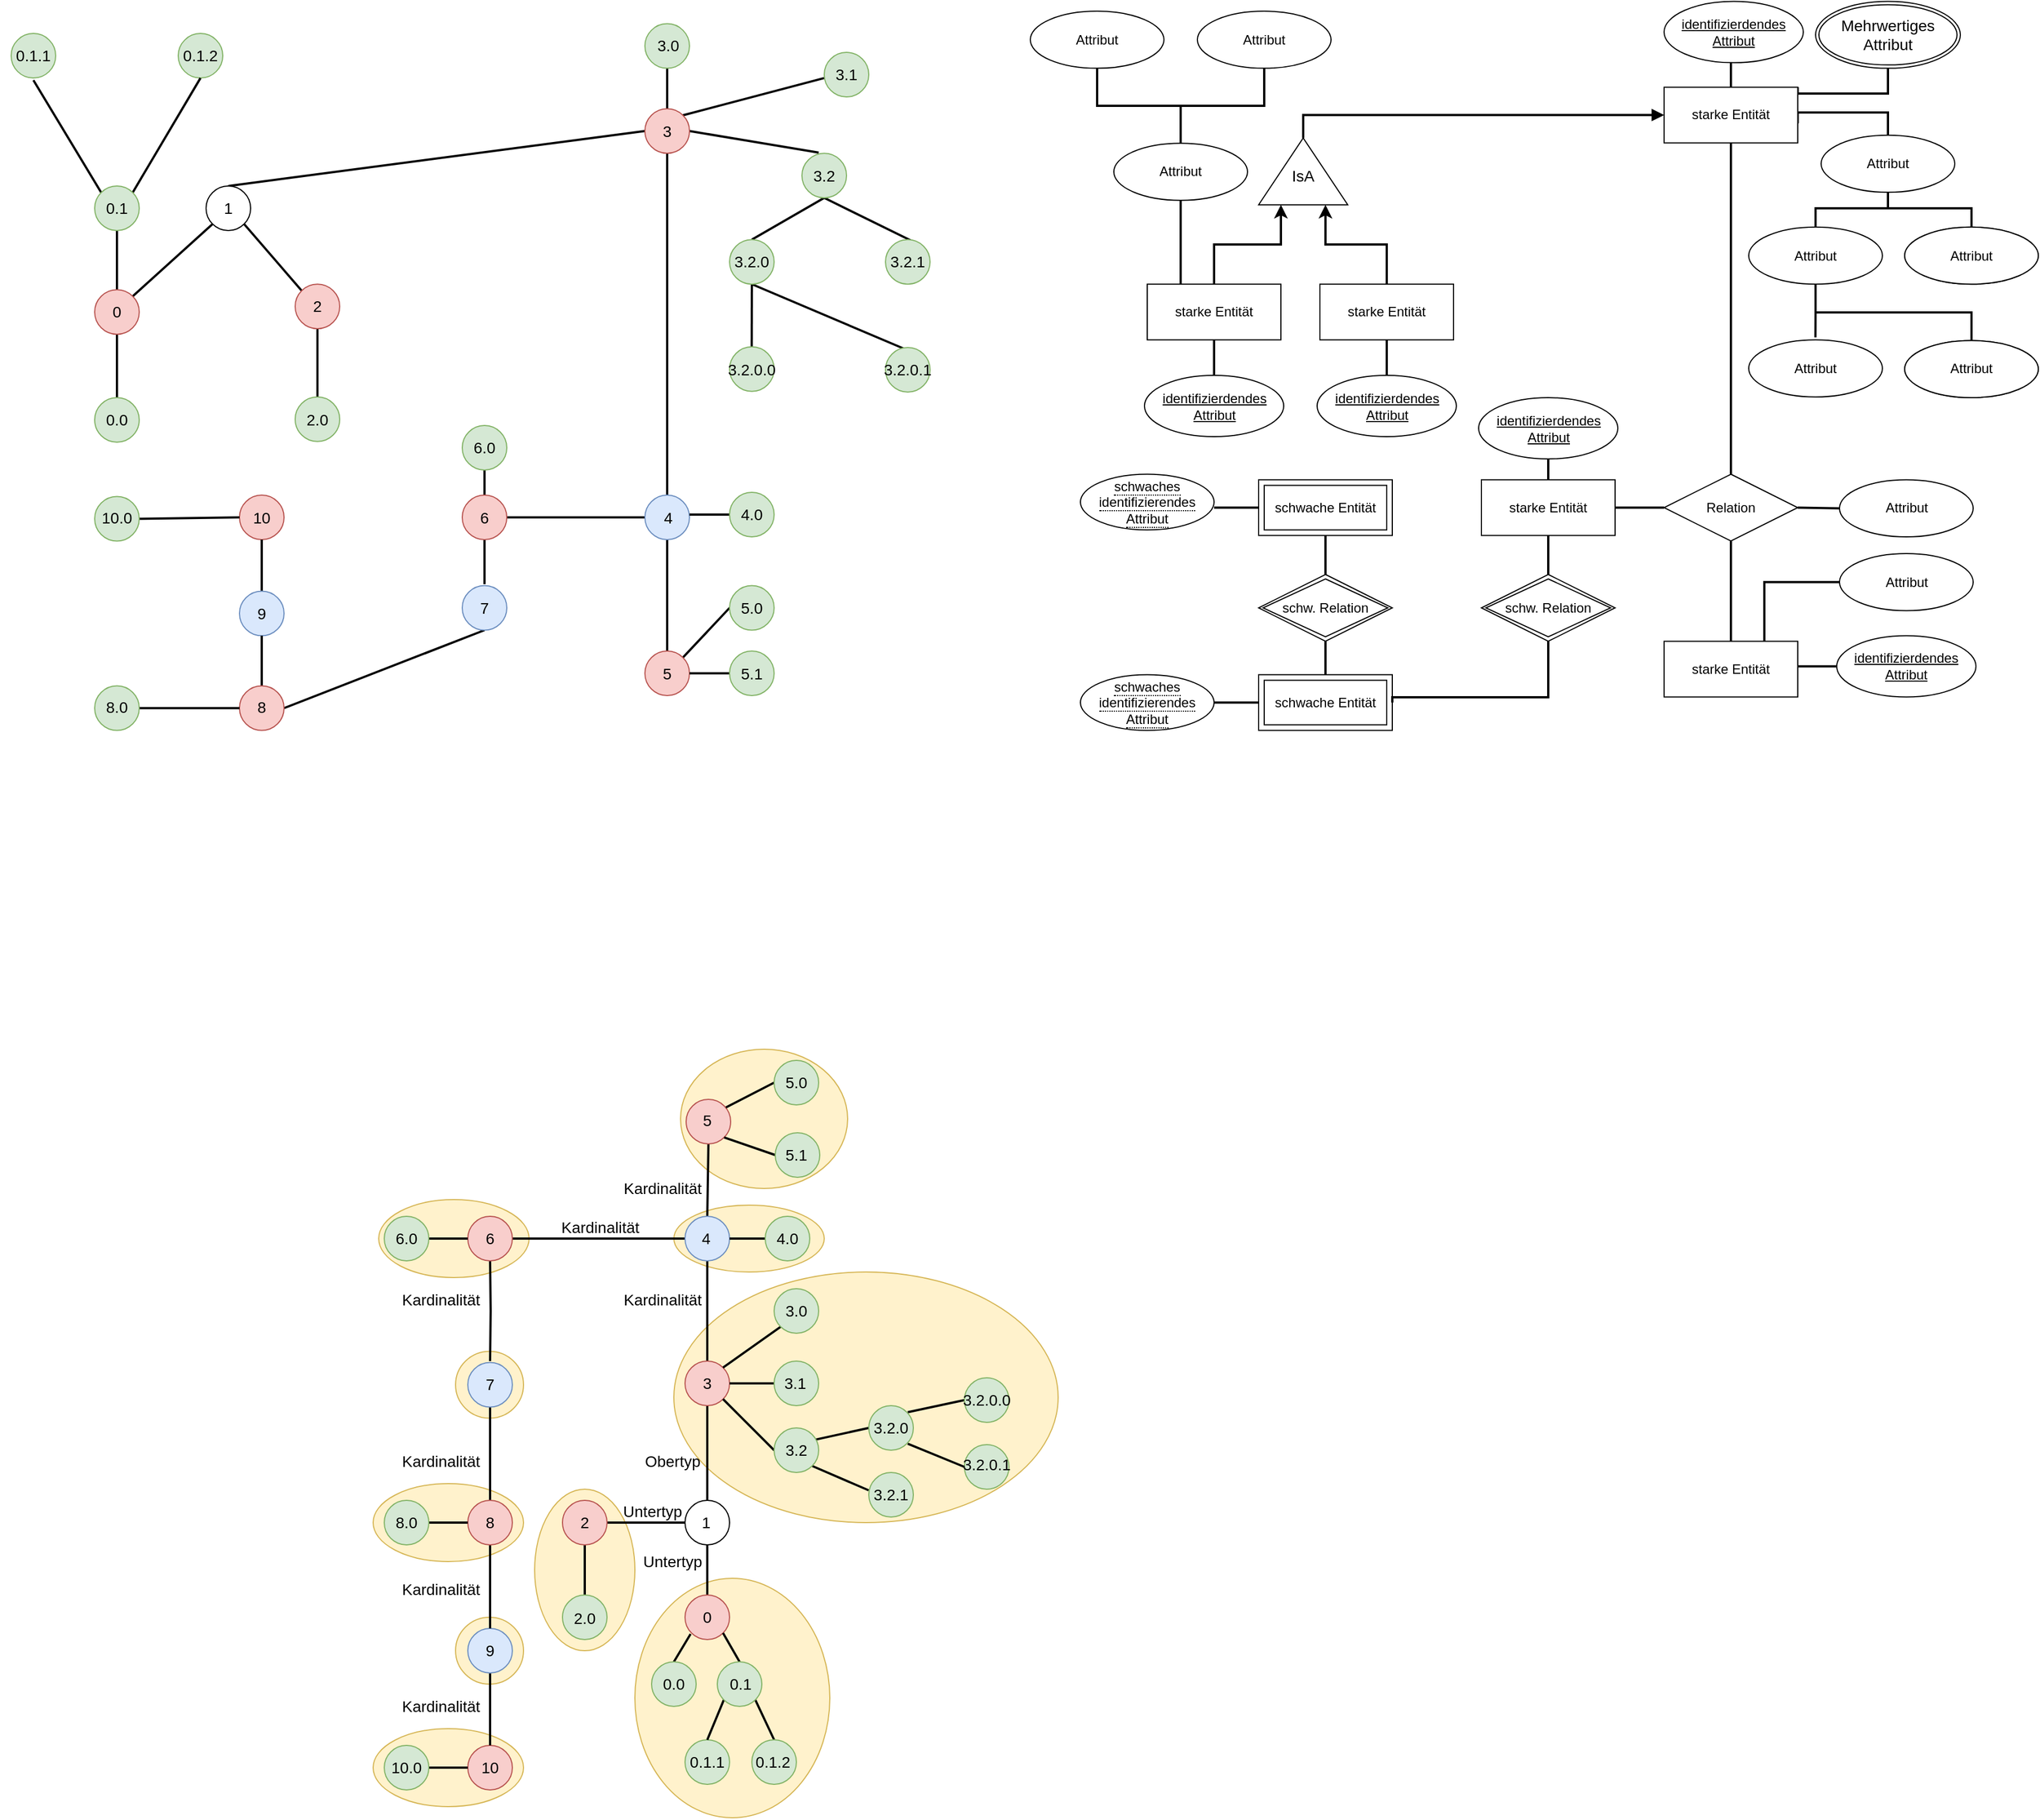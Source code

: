 <mxfile version="16.5.1" type="device"><diagram id="_nRVKE4mqUunkQMIJYMv" name="Seite-1"><mxGraphModel dx="6036" dy="994" grid="1" gridSize="5" guides="1" tooltips="1" connect="1" arrows="1" fold="1" page="1" pageScale="1" pageWidth="827" pageHeight="1169" math="0" shadow="0"><root><mxCell id="0"/><mxCell id="1" parent="0"/><mxCell id="LipSr5xzHv-SsY5BVaKV-525" value="" style="ellipse;whiteSpace=wrap;html=1;fontSize=14;fillColor=#fff2cc;strokeColor=#d6b656;" vertex="1" parent="1"><mxGeometry x="-1671" y="3075" width="61" height="60" as="geometry"/></mxCell><mxCell id="LipSr5xzHv-SsY5BVaKV-524" value="" style="ellipse;whiteSpace=wrap;html=1;fontSize=14;fillColor=#fff2cc;strokeColor=#d6b656;" vertex="1" parent="1"><mxGeometry x="-1671" y="2836.25" width="61" height="60" as="geometry"/></mxCell><mxCell id="LipSr5xzHv-SsY5BVaKV-523" value="" style="ellipse;whiteSpace=wrap;html=1;fontSize=14;fillColor=#fff2cc;strokeColor=#d6b656;" vertex="1" parent="1"><mxGeometry x="-1475" y="2705" width="135" height="60" as="geometry"/></mxCell><mxCell id="LipSr5xzHv-SsY5BVaKV-522" value="" style="ellipse;whiteSpace=wrap;html=1;fontSize=14;fillColor=#fff2cc;strokeColor=#d6b656;" vertex="1" parent="1"><mxGeometry x="-1510" y="3040" width="175" height="215" as="geometry"/></mxCell><mxCell id="LipSr5xzHv-SsY5BVaKV-521" value="" style="ellipse;whiteSpace=wrap;html=1;fontSize=14;fillColor=#fff2cc;strokeColor=#d6b656;" vertex="1" parent="1"><mxGeometry x="-1745" y="3175" width="135" height="70" as="geometry"/></mxCell><mxCell id="LipSr5xzHv-SsY5BVaKV-520" value="" style="ellipse;whiteSpace=wrap;html=1;fontSize=14;fillColor=#fff2cc;strokeColor=#d6b656;" vertex="1" parent="1"><mxGeometry x="-1745" y="2955" width="135" height="70" as="geometry"/></mxCell><mxCell id="LipSr5xzHv-SsY5BVaKV-519" value="" style="ellipse;whiteSpace=wrap;html=1;fontSize=14;fillColor=#fff2cc;strokeColor=#d6b656;" vertex="1" parent="1"><mxGeometry x="-1740" y="2700" width="135" height="70" as="geometry"/></mxCell><mxCell id="LipSr5xzHv-SsY5BVaKV-518" value="" style="ellipse;whiteSpace=wrap;html=1;fontSize=14;fillColor=#fff2cc;strokeColor=#d6b656;" vertex="1" parent="1"><mxGeometry x="-1469" y="2565" width="150" height="125" as="geometry"/></mxCell><mxCell id="LipSr5xzHv-SsY5BVaKV-516" value="" style="ellipse;whiteSpace=wrap;html=1;fontSize=14;fillColor=#fff2cc;strokeColor=#d6b656;" vertex="1" parent="1"><mxGeometry x="-1475" y="2765" width="345" height="225" as="geometry"/></mxCell><mxCell id="LipSr5xzHv-SsY5BVaKV-514" value="" style="ellipse;whiteSpace=wrap;html=1;fontSize=14;fillColor=#fff2cc;strokeColor=#d6b656;" vertex="1" parent="1"><mxGeometry x="-1600" y="2960" width="90" height="145" as="geometry"/></mxCell><mxCell id="LipSr5xzHv-SsY5BVaKV-36" style="edgeStyle=orthogonalEdgeStyle;rounded=0;orthogonalLoop=1;jettySize=auto;html=1;entryX=1;entryY=0.5;entryDx=0;entryDy=0;endArrow=none;endFill=0;strokeWidth=2;" edge="1" parent="1" source="LipSr5xzHv-SsY5BVaKV-37"><mxGeometry relative="1" as="geometry"><mxPoint x="-990" y="2078.75" as="targetPoint"/></mxGeometry></mxCell><mxCell id="LipSr5xzHv-SsY5BVaKV-37" value="schwache Entität" style="shape=ext;margin=3;double=1;whiteSpace=wrap;html=1;align=center;" vertex="1" parent="1"><mxGeometry x="-950" y="2053.75" width="120" height="50" as="geometry"/></mxCell><mxCell id="LipSr5xzHv-SsY5BVaKV-44" style="edgeStyle=orthogonalEdgeStyle;rounded=0;orthogonalLoop=1;jettySize=auto;html=1;exitX=0.5;exitY=0;exitDx=0;exitDy=0;entryX=0.5;entryY=1;entryDx=0;entryDy=0;endArrow=none;endFill=0;strokeWidth=2;" edge="1" parent="1" source="LipSr5xzHv-SsY5BVaKV-46" target="LipSr5xzHv-SsY5BVaKV-48"><mxGeometry relative="1" as="geometry"/></mxCell><mxCell id="LipSr5xzHv-SsY5BVaKV-45" style="edgeStyle=orthogonalEdgeStyle;rounded=0;orthogonalLoop=1;jettySize=auto;html=1;entryX=1;entryY=0.5;entryDx=0;entryDy=0;endArrow=none;endFill=0;strokeWidth=2;" edge="1" parent="1" source="LipSr5xzHv-SsY5BVaKV-46"><mxGeometry relative="1" as="geometry"><mxPoint x="-990" y="2253.75" as="targetPoint"/></mxGeometry></mxCell><mxCell id="LipSr5xzHv-SsY5BVaKV-46" value="schwache Entität" style="shape=ext;margin=3;double=1;whiteSpace=wrap;html=1;align=center;" vertex="1" parent="1"><mxGeometry x="-950" y="2228.75" width="120" height="50" as="geometry"/></mxCell><mxCell id="LipSr5xzHv-SsY5BVaKV-47" style="edgeStyle=orthogonalEdgeStyle;rounded=0;orthogonalLoop=1;jettySize=auto;html=1;exitX=0.5;exitY=0;exitDx=0;exitDy=0;entryX=0.5;entryY=1;entryDx=0;entryDy=0;endArrow=none;endFill=0;strokeWidth=2;" edge="1" parent="1" source="LipSr5xzHv-SsY5BVaKV-48" target="LipSr5xzHv-SsY5BVaKV-37"><mxGeometry relative="1" as="geometry"/></mxCell><mxCell id="LipSr5xzHv-SsY5BVaKV-48" value="schw. Relation" style="shape=rhombus;double=1;perimeter=rhombusPerimeter;whiteSpace=wrap;html=1;align=center;" vertex="1" parent="1"><mxGeometry x="-950" y="2138.75" width="120" height="60" as="geometry"/></mxCell><mxCell id="LipSr5xzHv-SsY5BVaKV-49" style="edgeStyle=orthogonalEdgeStyle;rounded=0;orthogonalLoop=1;jettySize=auto;html=1;entryX=1;entryY=0.5;entryDx=0;entryDy=0;endArrow=none;endFill=0;strokeWidth=2;exitX=0.5;exitY=1;exitDx=0;exitDy=0;" edge="1" parent="1" source="LipSr5xzHv-SsY5BVaKV-51" target="LipSr5xzHv-SsY5BVaKV-46"><mxGeometry relative="1" as="geometry"><mxPoint x="-826" y="2078.75" as="targetPoint"/><Array as="points"><mxPoint x="-690" y="2249"/><mxPoint x="-830" y="2249"/></Array></mxGeometry></mxCell><mxCell id="LipSr5xzHv-SsY5BVaKV-50" style="edgeStyle=orthogonalEdgeStyle;rounded=0;orthogonalLoop=1;jettySize=auto;html=1;exitX=0.5;exitY=0;exitDx=0;exitDy=0;endArrow=none;endFill=0;strokeWidth=2;" edge="1" parent="1" source="LipSr5xzHv-SsY5BVaKV-51" target="LipSr5xzHv-SsY5BVaKV-56"><mxGeometry relative="1" as="geometry"/></mxCell><mxCell id="LipSr5xzHv-SsY5BVaKV-51" value="schw. Relation" style="shape=rhombus;double=1;perimeter=rhombusPerimeter;whiteSpace=wrap;html=1;align=center;" vertex="1" parent="1"><mxGeometry x="-750" y="2138.75" width="120" height="60" as="geometry"/></mxCell><mxCell id="LipSr5xzHv-SsY5BVaKV-55" value="&lt;span style=&quot;border-bottom: 1px dotted&quot;&gt;schwaches identifizierendes Attribut&lt;/span&gt;" style="ellipse;whiteSpace=wrap;html=1;align=center;" vertex="1" parent="1"><mxGeometry x="-1110" y="2048.75" width="120" height="50" as="geometry"/></mxCell><mxCell id="LipSr5xzHv-SsY5BVaKV-80" style="edgeStyle=orthogonalEdgeStyle;rounded=0;orthogonalLoop=1;jettySize=auto;html=1;entryX=0;entryY=0.5;entryDx=0;entryDy=0;strokeWidth=2;endArrow=none;endFill=0;" edge="1" parent="1" source="LipSr5xzHv-SsY5BVaKV-56" target="LipSr5xzHv-SsY5BVaKV-76"><mxGeometry relative="1" as="geometry"/></mxCell><mxCell id="LipSr5xzHv-SsY5BVaKV-56" value="starke Entität" style="whiteSpace=wrap;html=1;align=center;" vertex="1" parent="1"><mxGeometry x="-750" y="2053.75" width="120" height="50" as="geometry"/></mxCell><mxCell id="LipSr5xzHv-SsY5BVaKV-61" value="&lt;span style=&quot;border-bottom: 1px dotted&quot;&gt;schwaches identifizierendes Attribut&lt;/span&gt;" style="ellipse;whiteSpace=wrap;html=1;align=center;" vertex="1" parent="1"><mxGeometry x="-1110" y="2228.75" width="120" height="50" as="geometry"/></mxCell><mxCell id="LipSr5xzHv-SsY5BVaKV-63" value="identifizierdendes Attribut" style="ellipse;whiteSpace=wrap;html=1;align=center;fontStyle=4;" vertex="1" parent="1"><mxGeometry x="-752.5" y="1980" width="125" height="55" as="geometry"/></mxCell><mxCell id="LipSr5xzHv-SsY5BVaKV-71" style="edgeStyle=orthogonalEdgeStyle;rounded=0;orthogonalLoop=1;jettySize=auto;html=1;entryX=0.5;entryY=0;entryDx=0;entryDy=0;endArrow=none;endFill=0;strokeWidth=2;exitX=0.5;exitY=1;exitDx=0;exitDy=0;" edge="1" parent="1" source="LipSr5xzHv-SsY5BVaKV-63" target="LipSr5xzHv-SsY5BVaKV-56"><mxGeometry relative="1" as="geometry"><mxPoint x="-690" y="2015" as="sourcePoint"/><mxPoint x="-500" y="1535" as="targetPoint"/></mxGeometry></mxCell><mxCell id="LipSr5xzHv-SsY5BVaKV-97" style="edgeStyle=orthogonalEdgeStyle;rounded=0;orthogonalLoop=1;jettySize=auto;html=1;exitX=0.5;exitY=0;exitDx=0;exitDy=0;entryX=0;entryY=0.75;entryDx=0;entryDy=0;fontSize=14;strokeWidth=2;endArrow=classic;endFill=1;startArrow=none;startFill=0;" edge="1" parent="1" source="LipSr5xzHv-SsY5BVaKV-74" target="LipSr5xzHv-SsY5BVaKV-93"><mxGeometry relative="1" as="geometry"/></mxCell><mxCell id="LipSr5xzHv-SsY5BVaKV-74" value="starke Entität" style="whiteSpace=wrap;html=1;align=center;" vertex="1" parent="1"><mxGeometry x="-895" y="1878.14" width="120" height="50" as="geometry"/></mxCell><mxCell id="LipSr5xzHv-SsY5BVaKV-92" style="edgeStyle=orthogonalEdgeStyle;rounded=0;orthogonalLoop=1;jettySize=auto;html=1;exitX=1;exitY=0.5;exitDx=0;exitDy=0;entryX=0.5;entryY=0;entryDx=0;entryDy=0;strokeWidth=2;endArrow=none;endFill=0;" edge="1" parent="1" target="LipSr5xzHv-SsY5BVaKV-82"><mxGeometry relative="1" as="geometry"><mxPoint x="-466" y="1733.81" as="sourcePoint"/><Array as="points"><mxPoint x="-466" y="1724"/><mxPoint x="-385" y="1724"/></Array></mxGeometry></mxCell><mxCell id="LipSr5xzHv-SsY5BVaKV-102" style="edgeStyle=orthogonalEdgeStyle;rounded=0;orthogonalLoop=1;jettySize=auto;html=1;exitX=0.5;exitY=0;exitDx=0;exitDy=0;entryX=0.5;entryY=1;entryDx=0;entryDy=0;fontSize=14;strokeWidth=2;endArrow=none;endFill=0;" edge="1" parent="1" source="LipSr5xzHv-SsY5BVaKV-75"><mxGeometry relative="1" as="geometry"><mxPoint x="-526" y="1675.56" as="targetPoint"/></mxGeometry></mxCell><mxCell id="LipSr5xzHv-SsY5BVaKV-103" style="edgeStyle=orthogonalEdgeStyle;rounded=0;orthogonalLoop=1;jettySize=auto;html=1;exitX=1;exitY=0;exitDx=0;exitDy=0;entryX=0.5;entryY=1;entryDx=0;entryDy=0;fontSize=14;strokeWidth=2;endArrow=none;endFill=0;" edge="1" parent="1" source="LipSr5xzHv-SsY5BVaKV-75" target="LipSr5xzHv-SsY5BVaKV-104"><mxGeometry relative="1" as="geometry"><mxPoint x="-408.727" y="1667.925" as="targetPoint"/><Array as="points"><mxPoint x="-466" y="1707"/><mxPoint x="-385" y="1707"/></Array></mxGeometry></mxCell><mxCell id="LipSr5xzHv-SsY5BVaKV-75" value="starke Entität" style="whiteSpace=wrap;html=1;align=center;" vertex="1" parent="1"><mxGeometry x="-586" y="1701.31" width="120" height="50" as="geometry"/></mxCell><mxCell id="LipSr5xzHv-SsY5BVaKV-79" style="edgeStyle=orthogonalEdgeStyle;rounded=0;orthogonalLoop=1;jettySize=auto;html=1;exitX=0.5;exitY=0;exitDx=0;exitDy=0;entryX=0.5;entryY=1;entryDx=0;entryDy=0;strokeWidth=2;endArrow=none;endFill=0;" edge="1" parent="1" source="LipSr5xzHv-SsY5BVaKV-76" target="LipSr5xzHv-SsY5BVaKV-75"><mxGeometry relative="1" as="geometry"/></mxCell><mxCell id="LipSr5xzHv-SsY5BVaKV-86" style="edgeStyle=orthogonalEdgeStyle;rounded=0;orthogonalLoop=1;jettySize=auto;html=1;exitX=0.5;exitY=1;exitDx=0;exitDy=0;entryX=0.5;entryY=0;entryDx=0;entryDy=0;strokeWidth=2;endArrow=none;endFill=0;" edge="1" parent="1" source="LipSr5xzHv-SsY5BVaKV-76" target="LipSr5xzHv-SsY5BVaKV-85"><mxGeometry relative="1" as="geometry"/></mxCell><mxCell id="LipSr5xzHv-SsY5BVaKV-76" value="Relation" style="shape=rhombus;perimeter=rhombusPerimeter;whiteSpace=wrap;html=1;align=center;" vertex="1" parent="1"><mxGeometry x="-586" y="2048.75" width="120" height="60" as="geometry"/></mxCell><mxCell id="LipSr5xzHv-SsY5BVaKV-113" style="edgeStyle=orthogonalEdgeStyle;rounded=0;orthogonalLoop=1;jettySize=auto;html=1;exitX=0.5;exitY=1;exitDx=0;exitDy=0;entryX=0.5;entryY=0;entryDx=0;entryDy=0;fontSize=14;strokeWidth=2;endArrow=none;endFill=0;" edge="1" parent="1" source="LipSr5xzHv-SsY5BVaKV-82" target="LipSr5xzHv-SsY5BVaKV-108"><mxGeometry relative="1" as="geometry"><Array as="points"><mxPoint x="-385" y="1810"/><mxPoint x="-310" y="1810"/></Array></mxGeometry></mxCell><mxCell id="LipSr5xzHv-SsY5BVaKV-114" style="edgeStyle=orthogonalEdgeStyle;rounded=0;orthogonalLoop=1;jettySize=auto;html=1;exitX=0.5;exitY=1;exitDx=0;exitDy=0;entryX=0.5;entryY=0;entryDx=0;entryDy=0;fontSize=14;strokeWidth=2;endArrow=none;endFill=0;" edge="1" parent="1" source="LipSr5xzHv-SsY5BVaKV-82" target="LipSr5xzHv-SsY5BVaKV-84"><mxGeometry relative="1" as="geometry"><Array as="points"><mxPoint x="-385" y="1810"/><mxPoint x="-450" y="1810"/></Array></mxGeometry></mxCell><mxCell id="LipSr5xzHv-SsY5BVaKV-82" value="Attribut" style="ellipse;whiteSpace=wrap;html=1;align=center;" vertex="1" parent="1"><mxGeometry x="-445" y="1744.39" width="120" height="51.25" as="geometry"/></mxCell><mxCell id="LipSr5xzHv-SsY5BVaKV-115" style="edgeStyle=orthogonalEdgeStyle;rounded=0;orthogonalLoop=1;jettySize=auto;html=1;entryX=0.499;entryY=-0.045;entryDx=0;entryDy=0;entryPerimeter=0;fontSize=14;strokeWidth=2;endArrow=none;endFill=0;" edge="1" parent="1" source="LipSr5xzHv-SsY5BVaKV-84" target="LipSr5xzHv-SsY5BVaKV-110"><mxGeometry relative="1" as="geometry"/></mxCell><mxCell id="LipSr5xzHv-SsY5BVaKV-116" style="edgeStyle=orthogonalEdgeStyle;rounded=0;orthogonalLoop=1;jettySize=auto;html=1;exitX=0.5;exitY=1;exitDx=0;exitDy=0;entryX=0.5;entryY=0;entryDx=0;entryDy=0;fontSize=14;strokeWidth=2;endArrow=none;endFill=0;" edge="1" parent="1" source="LipSr5xzHv-SsY5BVaKV-84" target="LipSr5xzHv-SsY5BVaKV-111"><mxGeometry relative="1" as="geometry"/></mxCell><mxCell id="LipSr5xzHv-SsY5BVaKV-84" value="Attribut" style="ellipse;whiteSpace=wrap;html=1;align=center;" vertex="1" parent="1"><mxGeometry x="-510" y="1826.89" width="120" height="51.25" as="geometry"/></mxCell><mxCell id="LipSr5xzHv-SsY5BVaKV-430" style="edgeStyle=orthogonalEdgeStyle;rounded=0;orthogonalLoop=1;jettySize=auto;html=1;exitX=0.75;exitY=0;exitDx=0;exitDy=0;entryX=0;entryY=0.5;entryDx=0;entryDy=0;fontSize=14;startArrow=none;startFill=0;endArrow=none;endFill=0;strokeWidth=2;" edge="1" parent="1" source="LipSr5xzHv-SsY5BVaKV-85" target="LipSr5xzHv-SsY5BVaKV-429"><mxGeometry relative="1" as="geometry"/></mxCell><mxCell id="LipSr5xzHv-SsY5BVaKV-85" value="starke Entität" style="whiteSpace=wrap;html=1;align=center;" vertex="1" parent="1"><mxGeometry x="-586" y="2198.75" width="120" height="50" as="geometry"/></mxCell><mxCell id="LipSr5xzHv-SsY5BVaKV-88" style="edgeStyle=orthogonalEdgeStyle;rounded=0;orthogonalLoop=1;jettySize=auto;html=1;exitX=0;exitY=0.5;exitDx=0;exitDy=0;strokeWidth=2;endArrow=none;endFill=0;" edge="1" parent="1" source="LipSr5xzHv-SsY5BVaKV-87"><mxGeometry relative="1" as="geometry"><mxPoint x="-466" y="2221" as="targetPoint"/></mxGeometry></mxCell><mxCell id="LipSr5xzHv-SsY5BVaKV-87" value="identifizierdendes Attribut" style="ellipse;whiteSpace=wrap;html=1;align=center;fontStyle=4;" vertex="1" parent="1"><mxGeometry x="-431" y="2193.75" width="125" height="55" as="geometry"/></mxCell><mxCell id="LipSr5xzHv-SsY5BVaKV-117" style="edgeStyle=orthogonalEdgeStyle;rounded=0;orthogonalLoop=1;jettySize=auto;html=1;exitX=1;exitY=0.5;exitDx=0;exitDy=0;fontSize=14;startArrow=none;startFill=0;endArrow=block;endFill=1;strokeWidth=2;" edge="1" parent="1" source="LipSr5xzHv-SsY5BVaKV-93" target="LipSr5xzHv-SsY5BVaKV-75"><mxGeometry relative="1" as="geometry"/></mxCell><mxCell id="LipSr5xzHv-SsY5BVaKV-93" value="" style="triangle;whiteSpace=wrap;html=1;rotation=-90;" vertex="1" parent="1"><mxGeometry x="-940" y="1736.89" width="60" height="80" as="geometry"/></mxCell><mxCell id="LipSr5xzHv-SsY5BVaKV-94" value="IsA" style="text;html=1;strokeColor=none;fillColor=none;align=center;verticalAlign=middle;whiteSpace=wrap;rounded=0;fontSize=14;" vertex="1" parent="1"><mxGeometry x="-940" y="1765.64" width="60" height="30" as="geometry"/></mxCell><mxCell id="LipSr5xzHv-SsY5BVaKV-96" style="edgeStyle=orthogonalEdgeStyle;rounded=0;orthogonalLoop=1;jettySize=auto;html=1;exitX=0.5;exitY=0;exitDx=0;exitDy=0;entryX=0;entryY=0.25;entryDx=0;entryDy=0;fontSize=14;strokeWidth=2;endArrow=classic;endFill=1;" edge="1" parent="1" source="LipSr5xzHv-SsY5BVaKV-95" target="LipSr5xzHv-SsY5BVaKV-93"><mxGeometry relative="1" as="geometry"/></mxCell><mxCell id="LipSr5xzHv-SsY5BVaKV-95" value="starke Entität" style="whiteSpace=wrap;html=1;align=center;" vertex="1" parent="1"><mxGeometry x="-1050" y="1878.14" width="120" height="50" as="geometry"/></mxCell><mxCell id="LipSr5xzHv-SsY5BVaKV-107" style="edgeStyle=orthogonalEdgeStyle;rounded=0;orthogonalLoop=1;jettySize=auto;html=1;exitX=0.5;exitY=0;exitDx=0;exitDy=0;entryX=0.5;entryY=1;entryDx=0;entryDy=0;fontSize=14;endArrow=none;endFill=0;strokeWidth=2;" edge="1" parent="1" source="LipSr5xzHv-SsY5BVaKV-98" target="LipSr5xzHv-SsY5BVaKV-74"><mxGeometry relative="1" as="geometry"/></mxCell><mxCell id="LipSr5xzHv-SsY5BVaKV-98" value="identifizierdendes Attribut" style="ellipse;whiteSpace=wrap;html=1;align=center;fontStyle=4;" vertex="1" parent="1"><mxGeometry x="-897.5" y="1960.0" width="125" height="55" as="geometry"/></mxCell><mxCell id="LipSr5xzHv-SsY5BVaKV-106" style="edgeStyle=orthogonalEdgeStyle;rounded=0;orthogonalLoop=1;jettySize=auto;html=1;exitX=0.5;exitY=0;exitDx=0;exitDy=0;entryX=0.5;entryY=1;entryDx=0;entryDy=0;fontSize=14;endArrow=none;endFill=0;strokeWidth=2;" edge="1" parent="1" source="LipSr5xzHv-SsY5BVaKV-99" target="LipSr5xzHv-SsY5BVaKV-95"><mxGeometry relative="1" as="geometry"/></mxCell><mxCell id="LipSr5xzHv-SsY5BVaKV-99" value="identifizierdendes Attribut" style="ellipse;whiteSpace=wrap;html=1;align=center;fontStyle=4;" vertex="1" parent="1"><mxGeometry x="-1052.5" y="1960" width="125" height="55" as="geometry"/></mxCell><mxCell id="LipSr5xzHv-SsY5BVaKV-100" value="identifizierdendes Attribut" style="ellipse;whiteSpace=wrap;html=1;align=center;fontStyle=4;" vertex="1" parent="1"><mxGeometry x="-586" y="1624.31" width="125" height="55" as="geometry"/></mxCell><mxCell id="LipSr5xzHv-SsY5BVaKV-104" value="Mehrwertiges Attribut" style="ellipse;shape=doubleEllipse;margin=3;whiteSpace=wrap;html=1;align=center;fontSize=14;" vertex="1" parent="1"><mxGeometry x="-450" y="1624.31" width="130" height="60" as="geometry"/></mxCell><mxCell id="LipSr5xzHv-SsY5BVaKV-108" value="Attribute" style="ellipse;whiteSpace=wrap;html=1;align=center;" vertex="1" parent="1"><mxGeometry x="-370" y="1826.89" width="120" height="51.25" as="geometry"/></mxCell><mxCell id="LipSr5xzHv-SsY5BVaKV-110" value="Attribut" style="ellipse;whiteSpace=wrap;html=1;align=center;" vertex="1" parent="1"><mxGeometry x="-510" y="1928.14" width="120" height="51.25" as="geometry"/></mxCell><mxCell id="LipSr5xzHv-SsY5BVaKV-111" value="Attribute" style="ellipse;whiteSpace=wrap;html=1;align=center;" vertex="1" parent="1"><mxGeometry x="-370" y="1928.75" width="120" height="51.25" as="geometry"/></mxCell><mxCell id="LipSr5xzHv-SsY5BVaKV-118" value="Attribut" style="ellipse;whiteSpace=wrap;html=1;align=center;" vertex="1" parent="1"><mxGeometry x="-370" y="1928.75" width="120" height="51.25" as="geometry"/></mxCell><mxCell id="LipSr5xzHv-SsY5BVaKV-119" value="Attribut" style="ellipse;whiteSpace=wrap;html=1;align=center;" vertex="1" parent="1"><mxGeometry x="-370" y="1826.89" width="120" height="51.25" as="geometry"/></mxCell><mxCell id="LipSr5xzHv-SsY5BVaKV-120" value="Attribut" style="ellipse;whiteSpace=wrap;html=1;align=center;" vertex="1" parent="1"><mxGeometry x="-1155" y="1633.06" width="120" height="51.25" as="geometry"/></mxCell><mxCell id="LipSr5xzHv-SsY5BVaKV-123" style="edgeStyle=orthogonalEdgeStyle;rounded=0;orthogonalLoop=1;jettySize=auto;html=1;exitX=0.5;exitY=0;exitDx=0;exitDy=0;entryX=0.5;entryY=1;entryDx=0;entryDy=0;fontSize=14;startArrow=none;startFill=0;endArrow=none;endFill=0;strokeWidth=2;" edge="1" parent="1" source="LipSr5xzHv-SsY5BVaKV-121" target="LipSr5xzHv-SsY5BVaKV-120"><mxGeometry relative="1" as="geometry"/></mxCell><mxCell id="LipSr5xzHv-SsY5BVaKV-124" style="edgeStyle=orthogonalEdgeStyle;rounded=0;orthogonalLoop=1;jettySize=auto;html=1;exitX=0.5;exitY=0;exitDx=0;exitDy=0;entryX=0.5;entryY=1;entryDx=0;entryDy=0;fontSize=14;startArrow=none;startFill=0;endArrow=none;endFill=0;strokeWidth=2;" edge="1" parent="1" source="LipSr5xzHv-SsY5BVaKV-121" target="LipSr5xzHv-SsY5BVaKV-122"><mxGeometry relative="1" as="geometry"/></mxCell><mxCell id="LipSr5xzHv-SsY5BVaKV-125" style="edgeStyle=orthogonalEdgeStyle;rounded=0;orthogonalLoop=1;jettySize=auto;html=1;exitX=0.5;exitY=1;exitDx=0;exitDy=0;entryX=0.25;entryY=0;entryDx=0;entryDy=0;fontSize=14;startArrow=none;startFill=0;endArrow=none;endFill=0;strokeWidth=2;" edge="1" parent="1" source="LipSr5xzHv-SsY5BVaKV-121" target="LipSr5xzHv-SsY5BVaKV-95"><mxGeometry relative="1" as="geometry"/></mxCell><mxCell id="LipSr5xzHv-SsY5BVaKV-121" value="Attribut" style="ellipse;whiteSpace=wrap;html=1;align=center;" vertex="1" parent="1"><mxGeometry x="-1080" y="1751.62" width="120" height="51.25" as="geometry"/></mxCell><mxCell id="LipSr5xzHv-SsY5BVaKV-122" value="Attribut" style="ellipse;whiteSpace=wrap;html=1;align=center;" vertex="1" parent="1"><mxGeometry x="-1005" y="1633.06" width="120" height="51.25" as="geometry"/></mxCell><mxCell id="LipSr5xzHv-SsY5BVaKV-191" style="edgeStyle=orthogonalEdgeStyle;rounded=0;orthogonalLoop=1;jettySize=auto;html=1;exitX=0.5;exitY=0;exitDx=0;exitDy=0;endArrow=none;endFill=0;strokeWidth=2;" edge="1" parent="1"><mxGeometry relative="1" as="geometry"><mxPoint x="-1645" y="2147.5" as="sourcePoint"/><mxPoint x="-1645" y="2105" as="targetPoint"/></mxGeometry></mxCell><mxCell id="LipSr5xzHv-SsY5BVaKV-194" style="edgeStyle=orthogonalEdgeStyle;rounded=0;orthogonalLoop=1;jettySize=auto;html=1;entryX=0;entryY=0.5;entryDx=0;entryDy=0;strokeWidth=2;endArrow=none;endFill=0;exitX=1;exitY=0.5;exitDx=0;exitDy=0;" edge="1" parent="1" source="LipSr5xzHv-SsY5BVaKV-248" target="LipSr5xzHv-SsY5BVaKV-251"><mxGeometry relative="1" as="geometry"><mxPoint x="-1585" y="2087.5" as="sourcePoint"/><mxPoint x="-1541" y="2087.5" as="targetPoint"/></mxGeometry></mxCell><mxCell id="LipSr5xzHv-SsY5BVaKV-198" style="edgeStyle=orthogonalEdgeStyle;rounded=0;orthogonalLoop=1;jettySize=auto;html=1;entryX=0.5;entryY=0;entryDx=0;entryDy=0;endArrow=none;endFill=0;strokeWidth=2;exitX=0.5;exitY=1;exitDx=0;exitDy=0;" edge="1" parent="1" target="LipSr5xzHv-SsY5BVaKV-248"><mxGeometry relative="1" as="geometry"><mxPoint x="-1645" y="2043.75" as="sourcePoint"/><mxPoint x="-1645" y="2062.5" as="targetPoint"/></mxGeometry></mxCell><mxCell id="LipSr5xzHv-SsY5BVaKV-201" style="rounded=0;orthogonalLoop=1;jettySize=auto;html=1;exitX=1;exitY=0.5;exitDx=0;exitDy=0;strokeWidth=2;endArrow=none;endFill=0;" edge="1" parent="1" source="LipSr5xzHv-SsY5BVaKV-277"><mxGeometry relative="1" as="geometry"><mxPoint x="-1421" y="1742.56" as="sourcePoint"/><mxPoint x="-1345" y="1760" as="targetPoint"/></mxGeometry></mxCell><mxCell id="LipSr5xzHv-SsY5BVaKV-202" style="edgeStyle=orthogonalEdgeStyle;rounded=0;orthogonalLoop=1;jettySize=auto;html=1;exitX=0.5;exitY=0;exitDx=0;exitDy=0;entryX=0.5;entryY=1;entryDx=0;entryDy=0;fontSize=14;strokeWidth=2;endArrow=none;endFill=0;" edge="1" parent="1" source="LipSr5xzHv-SsY5BVaKV-277"><mxGeometry relative="1" as="geometry"><mxPoint x="-1481" y="1684.31" as="targetPoint"/><mxPoint x="-1481" y="1710.06" as="sourcePoint"/></mxGeometry></mxCell><mxCell id="LipSr5xzHv-SsY5BVaKV-203" style="rounded=0;orthogonalLoop=1;jettySize=auto;html=1;exitX=1;exitY=0;exitDx=0;exitDy=0;entryX=0.5;entryY=1;entryDx=0;entryDy=0;fontSize=14;strokeWidth=2;endArrow=none;endFill=0;" edge="1" parent="1" source="LipSr5xzHv-SsY5BVaKV-277"><mxGeometry relative="1" as="geometry"><mxPoint x="-1340" y="1693.06" as="targetPoint"/><mxPoint x="-1421" y="1710.06" as="sourcePoint"/></mxGeometry></mxCell><mxCell id="LipSr5xzHv-SsY5BVaKV-205" style="edgeStyle=orthogonalEdgeStyle;rounded=0;orthogonalLoop=1;jettySize=auto;html=1;exitX=0.5;exitY=0;exitDx=0;exitDy=0;entryX=0.5;entryY=1;entryDx=0;entryDy=0;strokeWidth=2;endArrow=none;endFill=0;" edge="1" parent="1" source="LipSr5xzHv-SsY5BVaKV-251"><mxGeometry relative="1" as="geometry"><mxPoint x="-1481" y="2057.5" as="sourcePoint"/><mxPoint x="-1481" y="1760.06" as="targetPoint"/></mxGeometry></mxCell><mxCell id="LipSr5xzHv-SsY5BVaKV-206" style="edgeStyle=orthogonalEdgeStyle;rounded=0;orthogonalLoop=1;jettySize=auto;html=1;exitX=0.5;exitY=1;exitDx=0;exitDy=0;entryX=0.5;entryY=0;entryDx=0;entryDy=0;strokeWidth=2;endArrow=none;endFill=0;" edge="1" parent="1" source="LipSr5xzHv-SsY5BVaKV-251"><mxGeometry relative="1" as="geometry"><mxPoint x="-1481" y="2117.5" as="sourcePoint"/><mxPoint x="-1481" y="2207.5" as="targetPoint"/></mxGeometry></mxCell><mxCell id="LipSr5xzHv-SsY5BVaKV-208" style="rounded=0;orthogonalLoop=1;jettySize=auto;html=1;exitX=0.5;exitY=1;exitDx=0;exitDy=0;fontSize=14;strokeWidth=2;endArrow=none;endFill=0;fillColor=#d5e8d4;strokeColor=#000000;" edge="1" parent="1" source="LipSr5xzHv-SsY5BVaKV-273"><mxGeometry relative="1" as="geometry"><mxPoint x="-1340" y="1804.39" as="sourcePoint"/><mxPoint x="-1260" y="1840" as="targetPoint"/></mxGeometry></mxCell><mxCell id="LipSr5xzHv-SsY5BVaKV-209" style="rounded=0;orthogonalLoop=1;jettySize=auto;html=1;exitX=0.5;exitY=1;exitDx=0;exitDy=0;entryX=0.5;entryY=0;entryDx=0;entryDy=0;fontSize=14;strokeWidth=2;endArrow=none;endFill=0;fillColor=#d5e8d4;strokeColor=#000000;" edge="1" parent="1" source="LipSr5xzHv-SsY5BVaKV-273" target="LipSr5xzHv-SsY5BVaKV-272"><mxGeometry relative="1" as="geometry"><mxPoint x="-1340" y="1804.39" as="sourcePoint"/><mxPoint x="-1405" y="1835.64" as="targetPoint"/></mxGeometry></mxCell><mxCell id="LipSr5xzHv-SsY5BVaKV-211" style="rounded=0;orthogonalLoop=1;jettySize=auto;html=1;entryX=0.499;entryY=-0.045;entryDx=0;entryDy=0;entryPerimeter=0;fontSize=14;strokeWidth=2;endArrow=none;endFill=0;exitX=0.5;exitY=1;exitDx=0;exitDy=0;fillColor=#d5e8d4;strokeColor=#000000;" edge="1" parent="1" source="LipSr5xzHv-SsY5BVaKV-272"><mxGeometry relative="1" as="geometry"><mxPoint x="-1405" y="1886.89" as="sourcePoint"/><mxPoint x="-1405.12" y="1934.584" as="targetPoint"/></mxGeometry></mxCell><mxCell id="LipSr5xzHv-SsY5BVaKV-212" style="rounded=0;orthogonalLoop=1;jettySize=auto;html=1;exitX=0.5;exitY=1;exitDx=0;exitDy=0;entryX=0.5;entryY=0;entryDx=0;entryDy=0;fontSize=14;strokeWidth=2;endArrow=none;endFill=0;fillColor=#d5e8d4;strokeColor=#000000;" edge="1" parent="1" source="LipSr5xzHv-SsY5BVaKV-272"><mxGeometry relative="1" as="geometry"><mxPoint x="-1405" y="1886.89" as="sourcePoint"/><mxPoint x="-1265" y="1937.5" as="targetPoint"/></mxGeometry></mxCell><mxCell id="LipSr5xzHv-SsY5BVaKV-222" style="edgeStyle=orthogonalEdgeStyle;rounded=0;orthogonalLoop=1;jettySize=auto;html=1;exitX=0.5;exitY=0;exitDx=0;exitDy=0;entryX=0.5;entryY=1;entryDx=0;entryDy=0;fontSize=14;endArrow=none;endFill=0;strokeWidth=2;" edge="1" parent="1" source="LipSr5xzHv-SsY5BVaKV-258" target="LipSr5xzHv-SsY5BVaKV-256"><mxGeometry relative="1" as="geometry"><mxPoint x="-1790" y="1968.75" as="sourcePoint"/><mxPoint x="-1790" y="1936.89" as="targetPoint"/></mxGeometry></mxCell><mxCell id="LipSr5xzHv-SsY5BVaKV-236" style="edgeStyle=orthogonalEdgeStyle;rounded=0;orthogonalLoop=1;jettySize=auto;html=1;entryX=0.25;entryY=0;entryDx=0;entryDy=0;fontSize=14;startArrow=none;startFill=0;endArrow=none;endFill=0;strokeWidth=2;" edge="1" parent="1"><mxGeometry relative="1" as="geometry"><mxPoint x="-1975" y="1830" as="sourcePoint"/><mxPoint x="-1975" y="1886.89" as="targetPoint"/></mxGeometry></mxCell><mxCell id="LipSr5xzHv-SsY5BVaKV-239" value="" style="ellipse;whiteSpace=wrap;html=1;aspect=fixed;fontSize=14;fillColor=#d5e8d4;strokeColor=#82b366;" vertex="1" parent="1"><mxGeometry x="-2070" y="1653.06" width="40" height="40" as="geometry"/></mxCell><mxCell id="LipSr5xzHv-SsY5BVaKV-243" value="" style="ellipse;whiteSpace=wrap;html=1;aspect=fixed;fontSize=14;fillColor=#d5e8d4;strokeColor=#82b366;" vertex="1" parent="1"><mxGeometry x="-1920" y="1653.06" width="40" height="40" as="geometry"/></mxCell><mxCell id="LipSr5xzHv-SsY5BVaKV-246" style="rounded=0;orthogonalLoop=1;jettySize=auto;html=1;exitX=0;exitY=0;exitDx=0;exitDy=0;fontSize=14;startArrow=none;startFill=0;endArrow=none;endFill=0;strokeWidth=2;" edge="1" parent="1" source="LipSr5xzHv-SsY5BVaKV-244"><mxGeometry relative="1" as="geometry"><mxPoint x="-2050" y="1695" as="targetPoint"/></mxGeometry></mxCell><mxCell id="LipSr5xzHv-SsY5BVaKV-247" style="rounded=0;orthogonalLoop=1;jettySize=auto;html=1;exitX=1;exitY=0;exitDx=0;exitDy=0;entryX=0.5;entryY=1;entryDx=0;entryDy=0;fontSize=14;startArrow=none;startFill=0;endArrow=none;endFill=0;strokeWidth=2;" edge="1" parent="1" source="LipSr5xzHv-SsY5BVaKV-244" target="LipSr5xzHv-SsY5BVaKV-243"><mxGeometry relative="1" as="geometry"/></mxCell><mxCell id="LipSr5xzHv-SsY5BVaKV-244" value="" style="ellipse;whiteSpace=wrap;html=1;aspect=fixed;fontSize=14;fillColor=#d5e8d4;strokeColor=#82b366;" vertex="1" parent="1"><mxGeometry x="-1995" y="1790" width="40" height="40" as="geometry"/></mxCell><mxCell id="LipSr5xzHv-SsY5BVaKV-248" value="" style="ellipse;whiteSpace=wrap;html=1;aspect=fixed;fontSize=14;fillColor=#f8cecc;strokeColor=#b85450;" vertex="1" parent="1"><mxGeometry x="-1665" y="2067.5" width="40" height="40" as="geometry"/></mxCell><mxCell id="LipSr5xzHv-SsY5BVaKV-249" value="" style="ellipse;whiteSpace=wrap;html=1;aspect=fixed;fontSize=14;fillColor=#d5e8d4;strokeColor=#82b366;" vertex="1" parent="1"><mxGeometry x="-1665" y="2005" width="40" height="40" as="geometry"/></mxCell><mxCell id="LipSr5xzHv-SsY5BVaKV-284" style="edgeStyle=none;rounded=0;orthogonalLoop=1;jettySize=auto;html=1;exitX=0.5;exitY=1;exitDx=0;exitDy=0;entryX=1;entryY=0.5;entryDx=0;entryDy=0;fontSize=14;startArrow=none;startFill=0;endArrow=none;endFill=0;strokeWidth=2;" edge="1" parent="1" source="LipSr5xzHv-SsY5BVaKV-250" target="LipSr5xzHv-SsY5BVaKV-261"><mxGeometry relative="1" as="geometry"/></mxCell><mxCell id="LipSr5xzHv-SsY5BVaKV-250" value="" style="ellipse;whiteSpace=wrap;html=1;aspect=fixed;fontSize=14;fillColor=#dae8fc;strokeColor=#6c8ebf;" vertex="1" parent="1"><mxGeometry x="-1665" y="2148.75" width="40" height="40" as="geometry"/></mxCell><mxCell id="LipSr5xzHv-SsY5BVaKV-251" value="" style="ellipse;whiteSpace=wrap;html=1;aspect=fixed;fontSize=14;fillColor=#dae8fc;strokeColor=#6c8ebf;" vertex="1" parent="1"><mxGeometry x="-1501" y="2067.5" width="40" height="40" as="geometry"/></mxCell><mxCell id="LipSr5xzHv-SsY5BVaKV-432" style="rounded=0;orthogonalLoop=1;jettySize=auto;html=1;exitX=1;exitY=0;exitDx=0;exitDy=0;entryX=0;entryY=0.5;entryDx=0;entryDy=0;fontSize=14;startArrow=none;startFill=0;endArrow=none;endFill=0;strokeWidth=2;" edge="1" parent="1" source="LipSr5xzHv-SsY5BVaKV-252" target="LipSr5xzHv-SsY5BVaKV-431"><mxGeometry relative="1" as="geometry"/></mxCell><mxCell id="LipSr5xzHv-SsY5BVaKV-252" value="" style="ellipse;whiteSpace=wrap;html=1;aspect=fixed;fontSize=14;fillColor=#f8cecc;strokeColor=#b85450;" vertex="1" parent="1"><mxGeometry x="-1501" y="2207.5" width="40" height="40" as="geometry"/></mxCell><mxCell id="LipSr5xzHv-SsY5BVaKV-283" value="" style="edgeStyle=none;rounded=0;orthogonalLoop=1;jettySize=auto;html=1;fontSize=14;startArrow=none;startFill=0;endArrow=none;endFill=0;strokeWidth=2;" edge="1" parent="1" source="LipSr5xzHv-SsY5BVaKV-253" target="LipSr5xzHv-SsY5BVaKV-252"><mxGeometry relative="1" as="geometry"/></mxCell><mxCell id="LipSr5xzHv-SsY5BVaKV-253" value="" style="ellipse;whiteSpace=wrap;html=1;aspect=fixed;fontSize=14;fillColor=#d5e8d4;strokeColor=#82b366;" vertex="1" parent="1"><mxGeometry x="-1425" y="2207.5" width="40" height="40" as="geometry"/></mxCell><mxCell id="LipSr5xzHv-SsY5BVaKV-282" style="edgeStyle=none;rounded=0;orthogonalLoop=1;jettySize=auto;html=1;exitX=0.5;exitY=0;exitDx=0;exitDy=0;entryX=0;entryY=0.5;entryDx=0;entryDy=0;fontSize=14;startArrow=none;startFill=0;endArrow=none;endFill=0;strokeWidth=2;" edge="1" parent="1" source="LipSr5xzHv-SsY5BVaKV-254" target="LipSr5xzHv-SsY5BVaKV-277"><mxGeometry relative="1" as="geometry"/></mxCell><mxCell id="LipSr5xzHv-SsY5BVaKV-254" value="" style="ellipse;whiteSpace=wrap;html=1;aspect=fixed;fontSize=14;" vertex="1" parent="1"><mxGeometry x="-1895" y="1790" width="40" height="40" as="geometry"/></mxCell><mxCell id="LipSr5xzHv-SsY5BVaKV-279" style="edgeStyle=none;rounded=0;orthogonalLoop=1;jettySize=auto;html=1;exitX=0.5;exitY=1;exitDx=0;exitDy=0;entryX=0.5;entryY=0;entryDx=0;entryDy=0;fontSize=14;startArrow=none;startFill=0;endArrow=none;endFill=0;strokeWidth=2;" edge="1" parent="1" source="LipSr5xzHv-SsY5BVaKV-255" target="LipSr5xzHv-SsY5BVaKV-257"><mxGeometry relative="1" as="geometry"/></mxCell><mxCell id="LipSr5xzHv-SsY5BVaKV-280" style="edgeStyle=none;rounded=0;orthogonalLoop=1;jettySize=auto;html=1;exitX=1;exitY=0;exitDx=0;exitDy=0;entryX=0;entryY=1;entryDx=0;entryDy=0;fontSize=14;startArrow=none;startFill=0;endArrow=none;endFill=0;strokeWidth=2;" edge="1" parent="1" source="LipSr5xzHv-SsY5BVaKV-255" target="LipSr5xzHv-SsY5BVaKV-254"><mxGeometry relative="1" as="geometry"/></mxCell><mxCell id="LipSr5xzHv-SsY5BVaKV-255" value="" style="ellipse;whiteSpace=wrap;html=1;aspect=fixed;fontSize=14;fillColor=#f8cecc;strokeColor=#b85450;" vertex="1" parent="1"><mxGeometry x="-1995" y="1883.14" width="40" height="40" as="geometry"/></mxCell><mxCell id="LipSr5xzHv-SsY5BVaKV-281" style="edgeStyle=none;rounded=0;orthogonalLoop=1;jettySize=auto;html=1;exitX=0;exitY=0;exitDx=0;exitDy=0;entryX=1;entryY=1;entryDx=0;entryDy=0;fontSize=14;startArrow=none;startFill=0;endArrow=none;endFill=0;strokeWidth=2;" edge="1" parent="1" source="LipSr5xzHv-SsY5BVaKV-256" target="LipSr5xzHv-SsY5BVaKV-254"><mxGeometry relative="1" as="geometry"/></mxCell><mxCell id="LipSr5xzHv-SsY5BVaKV-256" value="" style="ellipse;whiteSpace=wrap;html=1;aspect=fixed;fontSize=14;fillColor=#f8cecc;strokeColor=#b85450;" vertex="1" parent="1"><mxGeometry x="-1815" y="1878.14" width="40" height="40" as="geometry"/></mxCell><mxCell id="LipSr5xzHv-SsY5BVaKV-257" value="" style="ellipse;whiteSpace=wrap;html=1;aspect=fixed;fontSize=14;fillColor=#d5e8d4;strokeColor=#82b366;" vertex="1" parent="1"><mxGeometry x="-1995" y="1980" width="40" height="40" as="geometry"/></mxCell><mxCell id="LipSr5xzHv-SsY5BVaKV-258" value="" style="ellipse;whiteSpace=wrap;html=1;aspect=fixed;fontSize=14;fillColor=#d5e8d4;strokeColor=#82b366;" vertex="1" parent="1"><mxGeometry x="-1815" y="1979.39" width="40" height="40" as="geometry"/></mxCell><mxCell id="LipSr5xzHv-SsY5BVaKV-259" value="" style="ellipse;whiteSpace=wrap;html=1;aspect=fixed;fontSize=14;fillColor=#f8cecc;strokeColor=#b85450;" vertex="1" parent="1"><mxGeometry x="-1865" y="2067.5" width="40" height="40" as="geometry"/></mxCell><mxCell id="LipSr5xzHv-SsY5BVaKV-286" style="edgeStyle=none;rounded=0;orthogonalLoop=1;jettySize=auto;html=1;exitX=0.5;exitY=0;exitDx=0;exitDy=0;entryX=0.5;entryY=1;entryDx=0;entryDy=0;fontSize=14;startArrow=none;startFill=0;endArrow=none;endFill=0;strokeWidth=2;" edge="1" parent="1" source="LipSr5xzHv-SsY5BVaKV-260" target="LipSr5xzHv-SsY5BVaKV-259"><mxGeometry relative="1" as="geometry"/></mxCell><mxCell id="LipSr5xzHv-SsY5BVaKV-260" value="" style="ellipse;whiteSpace=wrap;html=1;aspect=fixed;fontSize=14;fillColor=#dae8fc;strokeColor=#6c8ebf;" vertex="1" parent="1"><mxGeometry x="-1865" y="2153.75" width="40" height="40" as="geometry"/></mxCell><mxCell id="LipSr5xzHv-SsY5BVaKV-285" style="edgeStyle=none;rounded=0;orthogonalLoop=1;jettySize=auto;html=1;exitX=0.5;exitY=0;exitDx=0;exitDy=0;entryX=0.5;entryY=1;entryDx=0;entryDy=0;fontSize=14;startArrow=none;startFill=0;endArrow=none;endFill=0;strokeWidth=2;" edge="1" parent="1" source="LipSr5xzHv-SsY5BVaKV-261" target="LipSr5xzHv-SsY5BVaKV-260"><mxGeometry relative="1" as="geometry"/></mxCell><mxCell id="LipSr5xzHv-SsY5BVaKV-261" value="" style="ellipse;whiteSpace=wrap;html=1;aspect=fixed;fontSize=14;fillColor=#f8cecc;strokeColor=#b85450;" vertex="1" parent="1"><mxGeometry x="-1865" y="2238.75" width="40" height="40" as="geometry"/></mxCell><mxCell id="LipSr5xzHv-SsY5BVaKV-287" style="edgeStyle=none;rounded=0;orthogonalLoop=1;jettySize=auto;html=1;exitX=1;exitY=0.5;exitDx=0;exitDy=0;entryX=0;entryY=0.5;entryDx=0;entryDy=0;fontSize=14;startArrow=none;startFill=0;endArrow=none;endFill=0;strokeWidth=2;" edge="1" parent="1" source="LipSr5xzHv-SsY5BVaKV-262" target="LipSr5xzHv-SsY5BVaKV-259"><mxGeometry relative="1" as="geometry"/></mxCell><mxCell id="LipSr5xzHv-SsY5BVaKV-262" value="" style="ellipse;whiteSpace=wrap;html=1;aspect=fixed;fontSize=14;fillColor=#d5e8d4;strokeColor=#82b366;" vertex="1" parent="1"><mxGeometry x="-1995" y="2068.75" width="40" height="40" as="geometry"/></mxCell><mxCell id="LipSr5xzHv-SsY5BVaKV-288" style="edgeStyle=none;rounded=0;orthogonalLoop=1;jettySize=auto;html=1;exitX=1;exitY=0.5;exitDx=0;exitDy=0;entryX=0;entryY=0.5;entryDx=0;entryDy=0;fontSize=14;startArrow=none;startFill=0;endArrow=none;endFill=0;strokeWidth=2;" edge="1" parent="1" source="LipSr5xzHv-SsY5BVaKV-264" target="LipSr5xzHv-SsY5BVaKV-261"><mxGeometry relative="1" as="geometry"/></mxCell><mxCell id="LipSr5xzHv-SsY5BVaKV-264" value="" style="ellipse;whiteSpace=wrap;html=1;aspect=fixed;fontSize=14;fillColor=#d5e8d4;strokeColor=#82b366;" vertex="1" parent="1"><mxGeometry x="-1995" y="2238.75" width="40" height="40" as="geometry"/></mxCell><mxCell id="LipSr5xzHv-SsY5BVaKV-271" value="" style="ellipse;whiteSpace=wrap;html=1;aspect=fixed;fontSize=14;fillColor=#d5e8d4;strokeColor=#82b366;" vertex="1" parent="1"><mxGeometry x="-1425" y="1934.37" width="40" height="40" as="geometry"/></mxCell><mxCell id="LipSr5xzHv-SsY5BVaKV-272" value="" style="ellipse;whiteSpace=wrap;html=1;aspect=fixed;fontSize=14;fillColor=#d5e8d4;strokeColor=#82b366;" vertex="1" parent="1"><mxGeometry x="-1425" y="1838.14" width="40" height="40" as="geometry"/></mxCell><mxCell id="LipSr5xzHv-SsY5BVaKV-273" value="" style="ellipse;whiteSpace=wrap;html=1;aspect=fixed;fontSize=14;fillColor=#d5e8d4;strokeColor=#82b366;" vertex="1" parent="1"><mxGeometry x="-1360" y="1760.64" width="40" height="40" as="geometry"/></mxCell><mxCell id="LipSr5xzHv-SsY5BVaKV-274" value="" style="ellipse;whiteSpace=wrap;html=1;aspect=fixed;fontSize=14;fillColor=#d5e8d4;strokeColor=#82b366;" vertex="1" parent="1"><mxGeometry x="-1285" y="1838.14" width="40" height="40" as="geometry"/></mxCell><mxCell id="LipSr5xzHv-SsY5BVaKV-275" value="" style="ellipse;whiteSpace=wrap;html=1;aspect=fixed;fontSize=14;fillColor=#d5e8d4;strokeColor=#82b366;" vertex="1" parent="1"><mxGeometry x="-1285" y="1935.0" width="40" height="40" as="geometry"/></mxCell><mxCell id="LipSr5xzHv-SsY5BVaKV-276" value="" style="ellipse;whiteSpace=wrap;html=1;aspect=fixed;fontSize=14;fillColor=#d5e8d4;strokeColor=#82b366;" vertex="1" parent="1"><mxGeometry x="-1340" y="1670.0" width="40" height="40" as="geometry"/></mxCell><mxCell id="LipSr5xzHv-SsY5BVaKV-277" value="" style="ellipse;whiteSpace=wrap;html=1;aspect=fixed;fontSize=14;fillColor=#f8cecc;strokeColor=#b85450;" vertex="1" parent="1"><mxGeometry x="-1501" y="1720.64" width="40" height="40" as="geometry"/></mxCell><mxCell id="LipSr5xzHv-SsY5BVaKV-278" value="" style="ellipse;whiteSpace=wrap;html=1;aspect=fixed;fontSize=14;fillColor=#d5e8d4;strokeColor=#82b366;" vertex="1" parent="1"><mxGeometry x="-1501" y="1644.31" width="40" height="40" as="geometry"/></mxCell><mxCell id="LipSr5xzHv-SsY5BVaKV-342" style="edgeStyle=orthogonalEdgeStyle;rounded=0;orthogonalLoop=1;jettySize=auto;html=1;exitX=0.5;exitY=0;exitDx=0;exitDy=0;endArrow=none;endFill=0;strokeWidth=2;entryX=0.5;entryY=1;entryDx=0;entryDy=0;" edge="1" parent="1" target="LipSr5xzHv-SsY5BVaKV-361"><mxGeometry relative="1" as="geometry"><mxPoint x="-1640" y="2845.0" as="sourcePoint"/><mxPoint x="-1640" y="2802.5" as="targetPoint"/></mxGeometry></mxCell><mxCell id="LipSr5xzHv-SsY5BVaKV-343" style="edgeStyle=orthogonalEdgeStyle;rounded=0;orthogonalLoop=1;jettySize=auto;html=1;entryX=0;entryY=0.5;entryDx=0;entryDy=0;strokeWidth=2;endArrow=none;endFill=0;exitX=1;exitY=0.5;exitDx=0;exitDy=0;" edge="1" parent="1" source="LipSr5xzHv-SsY5BVaKV-361" target="LipSr5xzHv-SsY5BVaKV-365"><mxGeometry relative="1" as="geometry"><mxPoint x="-1580" y="2735" as="sourcePoint"/><mxPoint x="-1536" y="2735" as="targetPoint"/></mxGeometry></mxCell><mxCell id="LipSr5xzHv-SsY5BVaKV-348" style="edgeStyle=orthogonalEdgeStyle;rounded=0;orthogonalLoop=1;jettySize=auto;html=1;exitX=0.5;exitY=1;exitDx=0;exitDy=0;strokeWidth=2;endArrow=none;endFill=0;entryX=0.5;entryY=0;entryDx=0;entryDy=0;" edge="1" parent="1" source="LipSr5xzHv-SsY5BVaKV-365" target="LipSr5xzHv-SsY5BVaKV-393"><mxGeometry relative="1" as="geometry"><mxPoint x="-1451" y="2878.19" as="sourcePoint"/><mxPoint x="-1451" y="2625" as="targetPoint"/><Array as="points"><mxPoint x="-1445" y="2805"/></Array></mxGeometry></mxCell><mxCell id="LipSr5xzHv-SsY5BVaKV-349" style="rounded=0;orthogonalLoop=1;jettySize=auto;html=1;exitX=0.5;exitY=1;exitDx=0;exitDy=0;strokeWidth=2;endArrow=none;endFill=0;entryX=0.5;entryY=0;entryDx=0;entryDy=0;" edge="1" parent="1" source="LipSr5xzHv-SsY5BVaKV-366" target="LipSr5xzHv-SsY5BVaKV-365"><mxGeometry relative="1" as="geometry"><mxPoint x="-1374.142" y="2604.142" as="sourcePoint"/><mxPoint x="-1445" y="2720" as="targetPoint"/></mxGeometry></mxCell><mxCell id="LipSr5xzHv-SsY5BVaKV-361" value="" style="ellipse;whiteSpace=wrap;html=1;aspect=fixed;fontSize=14;fillColor=#f8cecc;strokeColor=#b85450;" vertex="1" parent="1"><mxGeometry x="-1660" y="2715" width="40" height="40" as="geometry"/></mxCell><mxCell id="LipSr5xzHv-SsY5BVaKV-363" style="edgeStyle=none;rounded=0;orthogonalLoop=1;jettySize=auto;html=1;exitX=0.5;exitY=1;exitDx=0;exitDy=0;entryX=0.5;entryY=0;entryDx=0;entryDy=0;fontSize=14;startArrow=none;startFill=0;endArrow=none;endFill=0;strokeWidth=2;" edge="1" parent="1" source="LipSr5xzHv-SsY5BVaKV-364" target="LipSr5xzHv-SsY5BVaKV-382"><mxGeometry relative="1" as="geometry"/></mxCell><mxCell id="LipSr5xzHv-SsY5BVaKV-364" value="" style="ellipse;whiteSpace=wrap;html=1;aspect=fixed;fontSize=14;fillColor=#dae8fc;strokeColor=#6c8ebf;" vertex="1" parent="1"><mxGeometry x="-1660" y="2846.25" width="40" height="40" as="geometry"/></mxCell><mxCell id="LipSr5xzHv-SsY5BVaKV-365" value="" style="ellipse;whiteSpace=wrap;html=1;aspect=fixed;fontSize=14;fillColor=#dae8fc;strokeColor=#6c8ebf;" vertex="1" parent="1"><mxGeometry x="-1465" y="2715" width="40" height="40" as="geometry"/></mxCell><mxCell id="LipSr5xzHv-SsY5BVaKV-366" value="" style="ellipse;whiteSpace=wrap;html=1;aspect=fixed;fontSize=14;fillColor=#f8cecc;strokeColor=#b85450;" vertex="1" parent="1"><mxGeometry x="-1464" y="2610" width="40" height="40" as="geometry"/></mxCell><mxCell id="LipSr5xzHv-SsY5BVaKV-369" style="edgeStyle=none;rounded=0;orthogonalLoop=1;jettySize=auto;html=1;exitX=0.5;exitY=0;exitDx=0;exitDy=0;entryX=0.5;entryY=1;entryDx=0;entryDy=0;fontSize=14;startArrow=none;startFill=0;endArrow=none;endFill=0;strokeWidth=2;" edge="1" parent="1" source="LipSr5xzHv-SsY5BVaKV-370" target="LipSr5xzHv-SsY5BVaKV-393"><mxGeometry relative="1" as="geometry"/></mxCell><mxCell id="LipSr5xzHv-SsY5BVaKV-370" value="" style="ellipse;whiteSpace=wrap;html=1;aspect=fixed;fontSize=14;" vertex="1" parent="1"><mxGeometry x="-1465" y="2970" width="40" height="40" as="geometry"/></mxCell><mxCell id="LipSr5xzHv-SsY5BVaKV-372" style="edgeStyle=none;rounded=0;orthogonalLoop=1;jettySize=auto;html=1;exitX=1;exitY=0.5;exitDx=0;exitDy=0;entryX=0;entryY=0.5;entryDx=0;entryDy=0;fontSize=14;startArrow=none;startFill=0;endArrow=none;endFill=0;strokeWidth=2;" edge="1" parent="1" source="LipSr5xzHv-SsY5BVaKV-373"><mxGeometry relative="1" as="geometry"><mxPoint x="-1465" y="2990" as="targetPoint"/></mxGeometry></mxCell><mxCell id="LipSr5xzHv-SsY5BVaKV-476" style="edgeStyle=none;rounded=0;orthogonalLoop=1;jettySize=auto;html=1;exitX=0.5;exitY=1;exitDx=0;exitDy=0;entryX=0.5;entryY=0;entryDx=0;entryDy=0;fontSize=14;startArrow=none;startFill=0;endArrow=none;endFill=0;strokeWidth=2;" edge="1" parent="1" source="LipSr5xzHv-SsY5BVaKV-373" target="LipSr5xzHv-SsY5BVaKV-474"><mxGeometry relative="1" as="geometry"/></mxCell><mxCell id="LipSr5xzHv-SsY5BVaKV-373" value="" style="ellipse;whiteSpace=wrap;html=1;aspect=fixed;fontSize=14;fillColor=#f8cecc;strokeColor=#b85450;" vertex="1" parent="1"><mxGeometry x="-1575" y="2970" width="40" height="40" as="geometry"/></mxCell><mxCell id="LipSr5xzHv-SsY5BVaKV-374" style="edgeStyle=none;rounded=0;orthogonalLoop=1;jettySize=auto;html=1;exitX=0.5;exitY=0;exitDx=0;exitDy=0;entryX=0.5;entryY=1;entryDx=0;entryDy=0;fontSize=14;startArrow=none;startFill=0;endArrow=none;endFill=0;strokeWidth=2;" edge="1" parent="1" source="LipSr5xzHv-SsY5BVaKV-375"><mxGeometry relative="1" as="geometry"><mxPoint x="-1445" y="3010" as="targetPoint"/></mxGeometry></mxCell><mxCell id="LipSr5xzHv-SsY5BVaKV-428" style="edgeStyle=none;rounded=0;orthogonalLoop=1;jettySize=auto;html=1;entryX=0.5;entryY=0;entryDx=0;entryDy=0;fontSize=14;startArrow=none;startFill=0;endArrow=none;endFill=0;strokeWidth=2;exitX=0.25;exitY=1;exitDx=0;exitDy=0;" edge="1" parent="1" source="LipSr5xzHv-SsY5BVaKV-471" target="LipSr5xzHv-SsY5BVaKV-427"><mxGeometry relative="1" as="geometry"><mxPoint x="-1425" y="3075" as="sourcePoint"/></mxGeometry></mxCell><mxCell id="LipSr5xzHv-SsY5BVaKV-375" value="" style="ellipse;whiteSpace=wrap;html=1;aspect=fixed;fontSize=14;fillColor=#f8cecc;strokeColor=#b85450;" vertex="1" parent="1"><mxGeometry x="-1465" y="3055" width="40" height="40" as="geometry"/></mxCell><mxCell id="LipSr5xzHv-SsY5BVaKV-378" value="" style="ellipse;whiteSpace=wrap;html=1;aspect=fixed;fontSize=14;fillColor=#f8cecc;strokeColor=#b85450;" vertex="1" parent="1"><mxGeometry x="-1660" y="3190" width="40" height="40" as="geometry"/></mxCell><mxCell id="LipSr5xzHv-SsY5BVaKV-379" style="edgeStyle=none;rounded=0;orthogonalLoop=1;jettySize=auto;html=1;exitX=0.5;exitY=0;exitDx=0;exitDy=0;fontSize=14;startArrow=none;startFill=0;endArrow=none;endFill=0;strokeWidth=2;entryX=0.5;entryY=0;entryDx=0;entryDy=0;" edge="1" parent="1" source="LipSr5xzHv-SsY5BVaKV-380" target="LipSr5xzHv-SsY5BVaKV-378"><mxGeometry relative="1" as="geometry"><mxPoint x="-1640" y="3160" as="targetPoint"/></mxGeometry></mxCell><mxCell id="LipSr5xzHv-SsY5BVaKV-380" value="" style="ellipse;whiteSpace=wrap;html=1;aspect=fixed;fontSize=14;fillColor=#dae8fc;strokeColor=#6c8ebf;" vertex="1" parent="1"><mxGeometry x="-1660" y="3085" width="40" height="40" as="geometry"/></mxCell><mxCell id="LipSr5xzHv-SsY5BVaKV-381" style="edgeStyle=none;rounded=0;orthogonalLoop=1;jettySize=auto;html=1;exitX=0.5;exitY=1;exitDx=0;exitDy=0;entryX=0.5;entryY=0;entryDx=0;entryDy=0;fontSize=14;startArrow=none;startFill=0;endArrow=none;endFill=0;strokeWidth=2;" edge="1" parent="1" source="LipSr5xzHv-SsY5BVaKV-382" target="LipSr5xzHv-SsY5BVaKV-380"><mxGeometry relative="1" as="geometry"/></mxCell><mxCell id="LipSr5xzHv-SsY5BVaKV-382" value="" style="ellipse;whiteSpace=wrap;html=1;aspect=fixed;fontSize=14;fillColor=#f8cecc;strokeColor=#b85450;" vertex="1" parent="1"><mxGeometry x="-1660" y="2970" width="40" height="40" as="geometry"/></mxCell><mxCell id="LipSr5xzHv-SsY5BVaKV-393" value="" style="ellipse;whiteSpace=wrap;html=1;aspect=fixed;fontSize=14;fillColor=#f8cecc;strokeColor=#b85450;" vertex="1" parent="1"><mxGeometry x="-1465" y="2845" width="40" height="40" as="geometry"/></mxCell><mxCell id="LipSr5xzHv-SsY5BVaKV-396" style="rounded=0;orthogonalLoop=1;jettySize=auto;html=1;exitX=1;exitY=1;exitDx=0;exitDy=0;entryX=-0.003;entryY=0.4;entryDx=0;entryDy=0;fontSize=14;strokeWidth=2;endArrow=none;endFill=0;fillColor=#d5e8d4;strokeColor=#000000;entryPerimeter=0;" edge="1" parent="1" source="LipSr5xzHv-SsY5BVaKV-418" target="LipSr5xzHv-SsY5BVaKV-417"><mxGeometry relative="1" as="geometry"><mxPoint x="-1350.858" y="2929.142" as="sourcePoint"/><mxPoint x="-1294.142" y="2950.858" as="targetPoint"/></mxGeometry></mxCell><mxCell id="LipSr5xzHv-SsY5BVaKV-399" value="" style="ellipse;whiteSpace=wrap;html=1;aspect=fixed;fontSize=14;fillColor=#d5e8d4;strokeColor=#82b366;" vertex="1" parent="1"><mxGeometry x="-1214.14" y="2920.0" width="40" height="40" as="geometry"/></mxCell><mxCell id="LipSr5xzHv-SsY5BVaKV-409" style="edgeStyle=none;rounded=0;orthogonalLoop=1;jettySize=auto;html=1;exitX=1;exitY=0;exitDx=0;exitDy=0;entryX=0;entryY=0.5;entryDx=0;entryDy=0;fontSize=14;startArrow=none;startFill=0;endArrow=none;endFill=0;strokeWidth=2;" edge="1" parent="1" target="LipSr5xzHv-SsY5BVaKV-403"><mxGeometry relative="1" as="geometry"><mxPoint x="-1264.998" y="2890.858" as="sourcePoint"/></mxGeometry></mxCell><mxCell id="LipSr5xzHv-SsY5BVaKV-410" style="edgeStyle=none;rounded=0;orthogonalLoop=1;jettySize=auto;html=1;exitX=1;exitY=1;exitDx=0;exitDy=0;entryX=0;entryY=0.5;entryDx=0;entryDy=0;fontSize=14;startArrow=none;startFill=0;endArrow=none;endFill=0;strokeWidth=2;" edge="1" parent="1" target="LipSr5xzHv-SsY5BVaKV-399"><mxGeometry relative="1" as="geometry"><mxPoint x="-1264.998" y="2919.142" as="sourcePoint"/></mxGeometry></mxCell><mxCell id="LipSr5xzHv-SsY5BVaKV-407" style="edgeStyle=none;rounded=0;orthogonalLoop=1;jettySize=auto;html=1;entryX=0;entryY=0.5;entryDx=0;entryDy=0;fontSize=14;startArrow=none;startFill=0;endArrow=none;endFill=0;strokeWidth=2;exitX=0.922;exitY=0.264;exitDx=0;exitDy=0;exitPerimeter=0;" edge="1" parent="1" source="LipSr5xzHv-SsY5BVaKV-418" target="LipSr5xzHv-SsY5BVaKV-419"><mxGeometry relative="1" as="geometry"><mxPoint x="-1355" y="2905" as="sourcePoint"/><mxPoint x="-1297.88" y="2895.68" as="targetPoint"/></mxGeometry></mxCell><mxCell id="LipSr5xzHv-SsY5BVaKV-403" value="" style="ellipse;whiteSpace=wrap;html=1;aspect=fixed;fontSize=14;fillColor=#d5e8d4;strokeColor=#82b366;" vertex="1" parent="1"><mxGeometry x="-1214.14" y="2860.0" width="40" height="40" as="geometry"/></mxCell><mxCell id="LipSr5xzHv-SsY5BVaKV-421" style="edgeStyle=none;rounded=0;orthogonalLoop=1;jettySize=auto;html=1;exitX=0;exitY=0.5;exitDx=0;exitDy=0;entryX=1;entryY=0.5;entryDx=0;entryDy=0;fontSize=14;startArrow=none;startFill=0;endArrow=none;endFill=0;strokeWidth=2;" edge="1" parent="1" source="LipSr5xzHv-SsY5BVaKV-404"><mxGeometry relative="1" as="geometry"><mxPoint x="-1425" y="2865" as="targetPoint"/></mxGeometry></mxCell><mxCell id="LipSr5xzHv-SsY5BVaKV-404" value="" style="ellipse;whiteSpace=wrap;html=1;aspect=fixed;fontSize=14;fillColor=#d5e8d4;strokeColor=#82b366;" vertex="1" parent="1"><mxGeometry x="-1385" y="2845" width="40" height="40" as="geometry"/></mxCell><mxCell id="LipSr5xzHv-SsY5BVaKV-422" style="edgeStyle=none;rounded=0;orthogonalLoop=1;jettySize=auto;html=1;exitX=0;exitY=1;exitDx=0;exitDy=0;entryX=1;entryY=0;entryDx=0;entryDy=0;fontSize=14;startArrow=none;startFill=0;endArrow=none;endFill=0;strokeWidth=2;" edge="1" parent="1" source="LipSr5xzHv-SsY5BVaKV-405"><mxGeometry relative="1" as="geometry"><mxPoint x="-1430.858" y="2850.858" as="targetPoint"/></mxGeometry></mxCell><mxCell id="LipSr5xzHv-SsY5BVaKV-405" value="" style="ellipse;whiteSpace=wrap;html=1;aspect=fixed;fontSize=14;fillColor=#d5e8d4;strokeColor=#82b366;" vertex="1" parent="1"><mxGeometry x="-1385" y="2780" width="40" height="40" as="geometry"/></mxCell><mxCell id="LipSr5xzHv-SsY5BVaKV-417" value="" style="ellipse;whiteSpace=wrap;html=1;aspect=fixed;fontSize=14;fillColor=#d5e8d4;strokeColor=#82b366;" vertex="1" parent="1"><mxGeometry x="-1300" y="2945.0" width="40" height="40" as="geometry"/></mxCell><mxCell id="LipSr5xzHv-SsY5BVaKV-420" style="edgeStyle=none;rounded=0;orthogonalLoop=1;jettySize=auto;html=1;exitX=0;exitY=0.5;exitDx=0;exitDy=0;entryX=1;entryY=1;entryDx=0;entryDy=0;fontSize=14;startArrow=none;startFill=0;endArrow=none;endFill=0;strokeWidth=2;" edge="1" parent="1" source="LipSr5xzHv-SsY5BVaKV-418"><mxGeometry relative="1" as="geometry"><mxPoint x="-1430.858" y="2879.142" as="targetPoint"/></mxGeometry></mxCell><mxCell id="LipSr5xzHv-SsY5BVaKV-418" value="" style="ellipse;whiteSpace=wrap;html=1;aspect=fixed;fontSize=14;fillColor=#d5e8d4;strokeColor=#82b366;" vertex="1" parent="1"><mxGeometry x="-1385" y="2905" width="40" height="40" as="geometry"/></mxCell><mxCell id="LipSr5xzHv-SsY5BVaKV-419" value="" style="ellipse;whiteSpace=wrap;html=1;aspect=fixed;fontSize=14;fillColor=#d5e8d4;strokeColor=#82b366;" vertex="1" parent="1"><mxGeometry x="-1300" y="2885.0" width="40" height="40" as="geometry"/></mxCell><mxCell id="LipSr5xzHv-SsY5BVaKV-423" value="" style="ellipse;whiteSpace=wrap;html=1;aspect=fixed;fontSize=14;fillColor=#d5e8d4;strokeColor=#82b366;" vertex="1" parent="1"><mxGeometry x="-1465" y="3185.0" width="40" height="40" as="geometry"/></mxCell><mxCell id="LipSr5xzHv-SsY5BVaKV-489" style="edgeStyle=none;rounded=0;orthogonalLoop=1;jettySize=auto;html=1;exitX=0.5;exitY=0;exitDx=0;exitDy=0;entryX=1;entryY=1;entryDx=0;entryDy=0;fontSize=14;startArrow=none;startFill=0;endArrow=none;endFill=0;strokeWidth=2;" edge="1" parent="1" source="LipSr5xzHv-SsY5BVaKV-426" target="LipSr5xzHv-SsY5BVaKV-375"><mxGeometry relative="1" as="geometry"/></mxCell><mxCell id="LipSr5xzHv-SsY5BVaKV-490" style="edgeStyle=none;rounded=0;orthogonalLoop=1;jettySize=auto;html=1;exitX=1;exitY=1;exitDx=0;exitDy=0;entryX=0.5;entryY=0;entryDx=0;entryDy=0;fontSize=14;startArrow=none;startFill=0;endArrow=none;endFill=0;strokeWidth=2;" edge="1" parent="1" source="LipSr5xzHv-SsY5BVaKV-426" target="LipSr5xzHv-SsY5BVaKV-487"><mxGeometry relative="1" as="geometry"/></mxCell><mxCell id="LipSr5xzHv-SsY5BVaKV-491" style="edgeStyle=none;rounded=0;orthogonalLoop=1;jettySize=auto;html=1;exitX=0;exitY=1;exitDx=0;exitDy=0;entryX=0.5;entryY=0;entryDx=0;entryDy=0;fontSize=14;startArrow=none;startFill=0;endArrow=none;endFill=0;strokeWidth=2;" edge="1" parent="1" source="LipSr5xzHv-SsY5BVaKV-426" target="LipSr5xzHv-SsY5BVaKV-423"><mxGeometry relative="1" as="geometry"/></mxCell><mxCell id="LipSr5xzHv-SsY5BVaKV-426" value="" style="ellipse;whiteSpace=wrap;html=1;aspect=fixed;fontSize=14;fillColor=#d5e8d4;strokeColor=#82b366;" vertex="1" parent="1"><mxGeometry x="-1436" y="3115.0" width="40" height="40" as="geometry"/></mxCell><mxCell id="LipSr5xzHv-SsY5BVaKV-427" value="" style="ellipse;whiteSpace=wrap;html=1;aspect=fixed;fontSize=14;fillColor=#d5e8d4;strokeColor=#82b366;" vertex="1" parent="1"><mxGeometry x="-1495" y="3115.0" width="40" height="40" as="geometry"/></mxCell><mxCell id="LipSr5xzHv-SsY5BVaKV-429" value="Attribut" style="ellipse;whiteSpace=wrap;html=1;align=center;" vertex="1" parent="1"><mxGeometry x="-428.5" y="2120" width="120" height="51.25" as="geometry"/></mxCell><mxCell id="LipSr5xzHv-SsY5BVaKV-431" value="" style="ellipse;whiteSpace=wrap;html=1;aspect=fixed;fontSize=14;fillColor=#d5e8d4;strokeColor=#82b366;" vertex="1" parent="1"><mxGeometry x="-1425" y="2148.75" width="40" height="40" as="geometry"/></mxCell><mxCell id="LipSr5xzHv-SsY5BVaKV-434" style="edgeStyle=none;rounded=0;orthogonalLoop=1;jettySize=auto;html=1;entryX=0;entryY=0.5;entryDx=0;entryDy=0;fontSize=14;startArrow=none;startFill=0;endArrow=none;endFill=0;strokeWidth=2;" edge="1" parent="1" source="LipSr5xzHv-SsY5BVaKV-433" target="LipSr5xzHv-SsY5BVaKV-378"><mxGeometry relative="1" as="geometry"/></mxCell><mxCell id="LipSr5xzHv-SsY5BVaKV-433" value="" style="ellipse;whiteSpace=wrap;html=1;aspect=fixed;fontSize=14;fillColor=#d5e8d4;strokeColor=#82b366;" vertex="1" parent="1"><mxGeometry x="-1735" y="3190" width="40" height="40" as="geometry"/></mxCell><mxCell id="LipSr5xzHv-SsY5BVaKV-436" style="edgeStyle=none;rounded=0;orthogonalLoop=1;jettySize=auto;html=1;entryX=0;entryY=0.5;entryDx=0;entryDy=0;fontSize=14;startArrow=none;startFill=0;endArrow=none;endFill=0;strokeWidth=2;" edge="1" parent="1" source="LipSr5xzHv-SsY5BVaKV-437"><mxGeometry relative="1" as="geometry"><mxPoint x="-1660" y="2990" as="targetPoint"/></mxGeometry></mxCell><mxCell id="LipSr5xzHv-SsY5BVaKV-437" value="" style="ellipse;whiteSpace=wrap;html=1;aspect=fixed;fontSize=14;fillColor=#d5e8d4;strokeColor=#82b366;" vertex="1" parent="1"><mxGeometry x="-1735" y="2970" width="40" height="40" as="geometry"/></mxCell><mxCell id="LipSr5xzHv-SsY5BVaKV-441" style="edgeStyle=none;rounded=0;orthogonalLoop=1;jettySize=auto;html=1;exitX=1;exitY=0.5;exitDx=0;exitDy=0;entryX=0;entryY=0.5;entryDx=0;entryDy=0;fontSize=14;startArrow=none;startFill=0;endArrow=none;endFill=0;strokeWidth=2;" edge="1" parent="1" source="LipSr5xzHv-SsY5BVaKV-440" target="LipSr5xzHv-SsY5BVaKV-361"><mxGeometry relative="1" as="geometry"/></mxCell><mxCell id="LipSr5xzHv-SsY5BVaKV-440" value="" style="ellipse;whiteSpace=wrap;html=1;aspect=fixed;fontSize=14;fillColor=#d5e8d4;strokeColor=#82b366;" vertex="1" parent="1"><mxGeometry x="-1735" y="2715" width="40" height="40" as="geometry"/></mxCell><mxCell id="LipSr5xzHv-SsY5BVaKV-442" value="0" style="text;html=1;strokeColor=none;fillColor=none;align=center;verticalAlign=middle;whiteSpace=wrap;rounded=0;fontSize=14;" vertex="1" parent="1"><mxGeometry x="-2005" y="1888.14" width="60" height="30" as="geometry"/></mxCell><mxCell id="LipSr5xzHv-SsY5BVaKV-443" value="2" style="text;html=1;strokeColor=none;fillColor=none;align=center;verticalAlign=middle;whiteSpace=wrap;rounded=0;fontSize=14;" vertex="1" parent="1"><mxGeometry x="-1825" y="1883.14" width="60" height="30" as="geometry"/></mxCell><mxCell id="LipSr5xzHv-SsY5BVaKV-444" value="3" style="text;html=1;strokeColor=none;fillColor=none;align=center;verticalAlign=middle;whiteSpace=wrap;rounded=0;fontSize=14;" vertex="1" parent="1"><mxGeometry x="-1511" y="1725.64" width="60" height="30" as="geometry"/></mxCell><mxCell id="LipSr5xzHv-SsY5BVaKV-445" value="4" style="text;html=1;strokeColor=none;fillColor=none;align=center;verticalAlign=middle;whiteSpace=wrap;rounded=0;fontSize=14;" vertex="1" parent="1"><mxGeometry x="-1510" y="2072.5" width="60" height="30" as="geometry"/></mxCell><mxCell id="LipSr5xzHv-SsY5BVaKV-446" value="5" style="text;html=1;strokeColor=none;fillColor=none;align=center;verticalAlign=middle;whiteSpace=wrap;rounded=0;fontSize=14;" vertex="1" parent="1"><mxGeometry x="-1511" y="2212.5" width="60" height="30" as="geometry"/></mxCell><mxCell id="LipSr5xzHv-SsY5BVaKV-447" value="6" style="text;html=1;strokeColor=none;fillColor=none;align=center;verticalAlign=middle;whiteSpace=wrap;rounded=0;fontSize=14;" vertex="1" parent="1"><mxGeometry x="-1675" y="2072.5" width="60" height="30" as="geometry"/></mxCell><mxCell id="LipSr5xzHv-SsY5BVaKV-448" value="7" style="text;html=1;strokeColor=none;fillColor=none;align=center;verticalAlign=middle;whiteSpace=wrap;rounded=0;fontSize=14;" vertex="1" parent="1"><mxGeometry x="-1675" y="2153.75" width="60" height="30" as="geometry"/></mxCell><mxCell id="LipSr5xzHv-SsY5BVaKV-449" value="8" style="text;html=1;strokeColor=none;fillColor=none;align=center;verticalAlign=middle;whiteSpace=wrap;rounded=0;fontSize=14;" vertex="1" parent="1"><mxGeometry x="-1875" y="2242.5" width="60" height="30" as="geometry"/></mxCell><mxCell id="LipSr5xzHv-SsY5BVaKV-450" value="9" style="text;html=1;strokeColor=none;fillColor=none;align=center;verticalAlign=middle;whiteSpace=wrap;rounded=0;fontSize=14;" vertex="1" parent="1"><mxGeometry x="-1875" y="2158.75" width="60" height="30" as="geometry"/></mxCell><mxCell id="LipSr5xzHv-SsY5BVaKV-451" value="10" style="text;html=1;strokeColor=none;fillColor=none;align=center;verticalAlign=middle;whiteSpace=wrap;rounded=0;fontSize=14;" vertex="1" parent="1"><mxGeometry x="-1875" y="2072.5" width="60" height="30" as="geometry"/></mxCell><mxCell id="LipSr5xzHv-SsY5BVaKV-452" value="0.0" style="text;html=1;strokeColor=none;fillColor=none;align=center;verticalAlign=middle;whiteSpace=wrap;rounded=0;fontSize=14;" vertex="1" parent="1"><mxGeometry x="-2005" y="1985" width="60" height="30" as="geometry"/></mxCell><mxCell id="LipSr5xzHv-SsY5BVaKV-453" value="0.1" style="text;html=1;strokeColor=none;fillColor=none;align=center;verticalAlign=middle;whiteSpace=wrap;rounded=0;fontSize=14;" vertex="1" parent="1"><mxGeometry x="-2005" y="1795" width="60" height="30" as="geometry"/></mxCell><mxCell id="LipSr5xzHv-SsY5BVaKV-454" value="0.1.1" style="text;html=1;strokeColor=none;fillColor=none;align=center;verticalAlign=middle;whiteSpace=wrap;rounded=0;fontSize=14;" vertex="1" parent="1"><mxGeometry x="-2080" y="1658.06" width="60" height="30" as="geometry"/></mxCell><mxCell id="LipSr5xzHv-SsY5BVaKV-455" value="0.1.2" style="text;html=1;strokeColor=none;fillColor=none;align=center;verticalAlign=middle;whiteSpace=wrap;rounded=0;fontSize=14;" vertex="1" parent="1"><mxGeometry x="-1930" y="1658.06" width="60" height="30" as="geometry"/></mxCell><mxCell id="LipSr5xzHv-SsY5BVaKV-456" value="1" style="text;html=1;strokeColor=none;fillColor=none;align=center;verticalAlign=middle;whiteSpace=wrap;rounded=0;fontSize=14;" vertex="1" parent="1"><mxGeometry x="-1905" y="1795.0" width="60" height="30" as="geometry"/></mxCell><mxCell id="LipSr5xzHv-SsY5BVaKV-457" value="2.0" style="text;html=1;strokeColor=none;fillColor=none;align=center;verticalAlign=middle;whiteSpace=wrap;rounded=0;fontSize=14;" vertex="1" parent="1"><mxGeometry x="-1825" y="1985" width="60" height="30" as="geometry"/></mxCell><mxCell id="LipSr5xzHv-SsY5BVaKV-458" value="3.0" style="text;html=1;strokeColor=none;fillColor=none;align=center;verticalAlign=middle;whiteSpace=wrap;rounded=0;fontSize=14;" vertex="1" parent="1"><mxGeometry x="-1510" y="1649.31" width="60" height="30" as="geometry"/></mxCell><mxCell id="LipSr5xzHv-SsY5BVaKV-459" value="3.1" style="text;html=1;strokeColor=none;fillColor=none;align=center;verticalAlign=middle;whiteSpace=wrap;rounded=0;fontSize=14;" vertex="1" parent="1"><mxGeometry x="-1350" y="1675" width="60" height="30" as="geometry"/></mxCell><mxCell id="LipSr5xzHv-SsY5BVaKV-460" value="3.2" style="text;html=1;strokeColor=none;fillColor=none;align=center;verticalAlign=middle;whiteSpace=wrap;rounded=0;fontSize=14;" vertex="1" parent="1"><mxGeometry x="-1370" y="1765.64" width="60" height="30" as="geometry"/></mxCell><mxCell id="LipSr5xzHv-SsY5BVaKV-461" value="3.2.0" style="text;html=1;strokeColor=none;fillColor=none;align=center;verticalAlign=middle;whiteSpace=wrap;rounded=0;fontSize=14;" vertex="1" parent="1"><mxGeometry x="-1435" y="1843.14" width="60" height="30" as="geometry"/></mxCell><mxCell id="LipSr5xzHv-SsY5BVaKV-462" value="3.2.0.0" style="text;html=1;strokeColor=none;fillColor=none;align=center;verticalAlign=middle;whiteSpace=wrap;rounded=0;fontSize=14;" vertex="1" parent="1"><mxGeometry x="-1435" y="1940" width="60" height="30" as="geometry"/></mxCell><mxCell id="LipSr5xzHv-SsY5BVaKV-463" style="edgeStyle=none;rounded=0;orthogonalLoop=1;jettySize=auto;html=1;exitX=0.75;exitY=1;exitDx=0;exitDy=0;fontSize=14;startArrow=none;startFill=0;endArrow=none;endFill=0;strokeWidth=2;" edge="1" parent="1" source="LipSr5xzHv-SsY5BVaKV-462" target="LipSr5xzHv-SsY5BVaKV-462"><mxGeometry relative="1" as="geometry"/></mxCell><mxCell id="LipSr5xzHv-SsY5BVaKV-464" value="3.2.0.1" style="text;html=1;strokeColor=none;fillColor=none;align=center;verticalAlign=middle;whiteSpace=wrap;rounded=0;fontSize=14;" vertex="1" parent="1"><mxGeometry x="-1295" y="1940" width="60" height="30" as="geometry"/></mxCell><mxCell id="LipSr5xzHv-SsY5BVaKV-465" value="3.2.1" style="text;html=1;strokeColor=none;fillColor=none;align=center;verticalAlign=middle;whiteSpace=wrap;rounded=0;fontSize=14;" vertex="1" parent="1"><mxGeometry x="-1295" y="1843.14" width="60" height="30" as="geometry"/></mxCell><mxCell id="LipSr5xzHv-SsY5BVaKV-466" value="5.0" style="text;html=1;strokeColor=none;fillColor=none;align=center;verticalAlign=middle;whiteSpace=wrap;rounded=0;fontSize=14;" vertex="1" parent="1"><mxGeometry x="-1435" y="2153.75" width="60" height="30" as="geometry"/></mxCell><mxCell id="LipSr5xzHv-SsY5BVaKV-467" value="5.1" style="text;html=1;strokeColor=none;fillColor=none;align=center;verticalAlign=middle;whiteSpace=wrap;rounded=0;fontSize=14;" vertex="1" parent="1"><mxGeometry x="-1435" y="2212.5" width="60" height="30" as="geometry"/></mxCell><mxCell id="LipSr5xzHv-SsY5BVaKV-468" value="6.0" style="text;html=1;strokeColor=none;fillColor=none;align=center;verticalAlign=middle;whiteSpace=wrap;rounded=0;fontSize=14;" vertex="1" parent="1"><mxGeometry x="-1675" y="2010" width="60" height="30" as="geometry"/></mxCell><mxCell id="LipSr5xzHv-SsY5BVaKV-469" value="8.0" style="text;html=1;strokeColor=none;fillColor=none;align=center;verticalAlign=middle;whiteSpace=wrap;rounded=0;fontSize=14;" vertex="1" parent="1"><mxGeometry x="-2005" y="2242.5" width="60" height="30" as="geometry"/></mxCell><mxCell id="LipSr5xzHv-SsY5BVaKV-470" value="10.0" style="text;html=1;strokeColor=none;fillColor=none;align=center;verticalAlign=middle;whiteSpace=wrap;rounded=0;fontSize=14;" vertex="1" parent="1"><mxGeometry x="-2005" y="2072.5" width="60" height="30" as="geometry"/></mxCell><mxCell id="LipSr5xzHv-SsY5BVaKV-471" value="0" style="text;html=1;strokeColor=none;fillColor=none;align=center;verticalAlign=middle;whiteSpace=wrap;rounded=0;fontSize=14;" vertex="1" parent="1"><mxGeometry x="-1475" y="3060" width="60" height="30" as="geometry"/></mxCell><mxCell id="LipSr5xzHv-SsY5BVaKV-472" value="1" style="text;html=1;strokeColor=none;fillColor=none;align=center;verticalAlign=middle;whiteSpace=wrap;rounded=0;fontSize=14;" vertex="1" parent="1"><mxGeometry x="-1476" y="2975" width="60" height="30" as="geometry"/></mxCell><mxCell id="LipSr5xzHv-SsY5BVaKV-473" value="2" style="text;html=1;strokeColor=none;fillColor=none;align=center;verticalAlign=middle;whiteSpace=wrap;rounded=0;fontSize=14;" vertex="1" parent="1"><mxGeometry x="-1585" y="2975" width="60" height="30" as="geometry"/></mxCell><mxCell id="LipSr5xzHv-SsY5BVaKV-474" value="" style="ellipse;whiteSpace=wrap;html=1;aspect=fixed;fontSize=14;fillColor=#d5e8d4;strokeColor=#82b366;" vertex="1" parent="1"><mxGeometry x="-1575" y="3055" width="40" height="40" as="geometry"/></mxCell><mxCell id="LipSr5xzHv-SsY5BVaKV-475" value="2.0" style="text;html=1;strokeColor=none;fillColor=none;align=center;verticalAlign=middle;whiteSpace=wrap;rounded=0;fontSize=14;" vertex="1" parent="1"><mxGeometry x="-1585" y="3060.61" width="60" height="30" as="geometry"/></mxCell><mxCell id="LipSr5xzHv-SsY5BVaKV-477" value="3" style="text;html=1;strokeColor=none;fillColor=none;align=center;verticalAlign=middle;whiteSpace=wrap;rounded=0;fontSize=14;" vertex="1" parent="1"><mxGeometry x="-1475" y="2850" width="60" height="30" as="geometry"/></mxCell><mxCell id="LipSr5xzHv-SsY5BVaKV-478" value="4" style="text;html=1;strokeColor=none;fillColor=none;align=center;verticalAlign=middle;whiteSpace=wrap;rounded=0;fontSize=14;" vertex="1" parent="1"><mxGeometry x="-1476" y="2720" width="60" height="30" as="geometry"/></mxCell><mxCell id="LipSr5xzHv-SsY5BVaKV-483" style="edgeStyle=none;rounded=0;orthogonalLoop=1;jettySize=auto;html=1;exitX=0;exitY=0.5;exitDx=0;exitDy=0;entryX=1;entryY=1;entryDx=0;entryDy=0;fontSize=14;startArrow=none;startFill=0;endArrow=none;endFill=0;strokeWidth=2;" edge="1" parent="1" target="LipSr5xzHv-SsY5BVaKV-366"><mxGeometry relative="1" as="geometry"><mxPoint x="-1425" y="2635" as="targetPoint"/><mxPoint x="-1384" y="2660" as="sourcePoint"/></mxGeometry></mxCell><mxCell id="LipSr5xzHv-SsY5BVaKV-484" value="" style="ellipse;whiteSpace=wrap;html=1;aspect=fixed;fontSize=14;fillColor=#d5e8d4;strokeColor=#82b366;" vertex="1" parent="1"><mxGeometry x="-1384" y="2640" width="40" height="40" as="geometry"/></mxCell><mxCell id="LipSr5xzHv-SsY5BVaKV-485" style="edgeStyle=none;rounded=0;orthogonalLoop=1;jettySize=auto;html=1;exitX=0;exitY=0.5;exitDx=0;exitDy=0;entryX=0.894;entryY=0.182;entryDx=0;entryDy=0;fontSize=14;startArrow=none;startFill=0;endArrow=none;endFill=0;strokeWidth=2;entryPerimeter=0;" edge="1" parent="1" source="LipSr5xzHv-SsY5BVaKV-486" target="LipSr5xzHv-SsY5BVaKV-366"><mxGeometry relative="1" as="geometry"><mxPoint x="-1430.858" y="2620.858" as="targetPoint"/></mxGeometry></mxCell><mxCell id="LipSr5xzHv-SsY5BVaKV-486" value="" style="ellipse;whiteSpace=wrap;html=1;aspect=fixed;fontSize=14;fillColor=#d5e8d4;strokeColor=#82b366;" vertex="1" parent="1"><mxGeometry x="-1385" y="2575" width="40" height="40" as="geometry"/></mxCell><mxCell id="LipSr5xzHv-SsY5BVaKV-487" value="" style="ellipse;whiteSpace=wrap;html=1;aspect=fixed;fontSize=14;fillColor=#d5e8d4;strokeColor=#82b366;" vertex="1" parent="1"><mxGeometry x="-1405" y="3185.0" width="40" height="40" as="geometry"/></mxCell><mxCell id="LipSr5xzHv-SsY5BVaKV-492" value="5" style="text;html=1;strokeColor=none;fillColor=none;align=center;verticalAlign=middle;whiteSpace=wrap;rounded=0;fontSize=14;" vertex="1" parent="1"><mxGeometry x="-1475" y="2613.75" width="60" height="30" as="geometry"/></mxCell><mxCell id="LipSr5xzHv-SsY5BVaKV-493" value="5.0" style="text;html=1;strokeColor=none;fillColor=none;align=center;verticalAlign=middle;whiteSpace=wrap;rounded=0;fontSize=14;" vertex="1" parent="1"><mxGeometry x="-1395" y="2580" width="60" height="30" as="geometry"/></mxCell><mxCell id="LipSr5xzHv-SsY5BVaKV-494" value="5.1" style="text;html=1;strokeColor=none;fillColor=none;align=center;verticalAlign=middle;whiteSpace=wrap;rounded=0;fontSize=14;" vertex="1" parent="1"><mxGeometry x="-1395" y="2645" width="60" height="30" as="geometry"/></mxCell><mxCell id="LipSr5xzHv-SsY5BVaKV-495" value="3.0" style="text;html=1;strokeColor=none;fillColor=none;align=center;verticalAlign=middle;whiteSpace=wrap;rounded=0;fontSize=14;" vertex="1" parent="1"><mxGeometry x="-1395" y="2785" width="60" height="30" as="geometry"/></mxCell><mxCell id="LipSr5xzHv-SsY5BVaKV-496" value="3.1" style="text;html=1;strokeColor=none;fillColor=none;align=center;verticalAlign=middle;whiteSpace=wrap;rounded=0;fontSize=14;" vertex="1" parent="1"><mxGeometry x="-1396" y="2850" width="60" height="30" as="geometry"/></mxCell><mxCell id="LipSr5xzHv-SsY5BVaKV-497" value="3.2" style="text;html=1;strokeColor=none;fillColor=none;align=center;verticalAlign=middle;whiteSpace=wrap;rounded=0;fontSize=14;" vertex="1" parent="1"><mxGeometry x="-1395" y="2910.0" width="60" height="30" as="geometry"/></mxCell><mxCell id="LipSr5xzHv-SsY5BVaKV-498" value="3.2.0" style="text;html=1;strokeColor=none;fillColor=none;align=center;verticalAlign=middle;whiteSpace=wrap;rounded=0;fontSize=14;" vertex="1" parent="1"><mxGeometry x="-1310" y="2890.0" width="60" height="30" as="geometry"/></mxCell><mxCell id="LipSr5xzHv-SsY5BVaKV-499" value="3.2.0.0" style="text;html=1;strokeColor=none;fillColor=none;align=center;verticalAlign=middle;whiteSpace=wrap;rounded=0;fontSize=14;" vertex="1" parent="1"><mxGeometry x="-1224.14" y="2865" width="60" height="30" as="geometry"/></mxCell><mxCell id="LipSr5xzHv-SsY5BVaKV-500" value="3.2.0.1" style="text;html=1;strokeColor=none;fillColor=none;align=center;verticalAlign=middle;whiteSpace=wrap;rounded=0;fontSize=14;" vertex="1" parent="1"><mxGeometry x="-1224.14" y="2923" width="60" height="30" as="geometry"/></mxCell><mxCell id="LipSr5xzHv-SsY5BVaKV-501" value="3.2.1" style="text;html=1;strokeColor=none;fillColor=none;align=center;verticalAlign=middle;whiteSpace=wrap;rounded=0;fontSize=14;" vertex="1" parent="1"><mxGeometry x="-1310" y="2950.0" width="60" height="30" as="geometry"/></mxCell><mxCell id="LipSr5xzHv-SsY5BVaKV-502" value="6" style="text;html=1;strokeColor=none;fillColor=none;align=center;verticalAlign=middle;whiteSpace=wrap;rounded=0;fontSize=14;" vertex="1" parent="1"><mxGeometry x="-1670" y="2720" width="60" height="30" as="geometry"/></mxCell><mxCell id="LipSr5xzHv-SsY5BVaKV-503" value="7" style="text;html=1;strokeColor=none;fillColor=none;align=center;verticalAlign=middle;whiteSpace=wrap;rounded=0;fontSize=14;" vertex="1" parent="1"><mxGeometry x="-1670" y="2851.25" width="60" height="30" as="geometry"/></mxCell><mxCell id="LipSr5xzHv-SsY5BVaKV-504" value="8" style="text;html=1;strokeColor=none;fillColor=none;align=center;verticalAlign=middle;whiteSpace=wrap;rounded=0;fontSize=14;" vertex="1" parent="1"><mxGeometry x="-1670" y="2975" width="60" height="30" as="geometry"/></mxCell><mxCell id="LipSr5xzHv-SsY5BVaKV-505" value="9" style="text;html=1;strokeColor=none;fillColor=none;align=center;verticalAlign=middle;whiteSpace=wrap;rounded=0;fontSize=14;" vertex="1" parent="1"><mxGeometry x="-1670" y="3090" width="60" height="30" as="geometry"/></mxCell><mxCell id="LipSr5xzHv-SsY5BVaKV-506" value="10" style="text;html=1;strokeColor=none;fillColor=none;align=center;verticalAlign=middle;whiteSpace=wrap;rounded=0;fontSize=14;" vertex="1" parent="1"><mxGeometry x="-1670" y="3195" width="60" height="30" as="geometry"/></mxCell><mxCell id="LipSr5xzHv-SsY5BVaKV-507" value="6.0" style="text;html=1;strokeColor=none;fillColor=none;align=center;verticalAlign=middle;whiteSpace=wrap;rounded=0;fontSize=14;" vertex="1" parent="1"><mxGeometry x="-1745" y="2720" width="60" height="30" as="geometry"/></mxCell><mxCell id="LipSr5xzHv-SsY5BVaKV-508" value="8.0" style="text;html=1;strokeColor=none;fillColor=none;align=center;verticalAlign=middle;whiteSpace=wrap;rounded=0;fontSize=14;" vertex="1" parent="1"><mxGeometry x="-1745" y="2975" width="60" height="30" as="geometry"/></mxCell><mxCell id="LipSr5xzHv-SsY5BVaKV-509" value="10.0" style="text;html=1;strokeColor=none;fillColor=none;align=center;verticalAlign=middle;whiteSpace=wrap;rounded=0;fontSize=14;" vertex="1" parent="1"><mxGeometry x="-1745" y="3195" width="60" height="30" as="geometry"/></mxCell><mxCell id="LipSr5xzHv-SsY5BVaKV-510" value="0.0" style="text;html=1;strokeColor=none;fillColor=none;align=center;verticalAlign=middle;whiteSpace=wrap;rounded=0;fontSize=14;" vertex="1" parent="1"><mxGeometry x="-1505" y="3120" width="60" height="30" as="geometry"/></mxCell><mxCell id="LipSr5xzHv-SsY5BVaKV-511" value="0.1" style="text;html=1;strokeColor=none;fillColor=none;align=center;verticalAlign=middle;whiteSpace=wrap;rounded=0;fontSize=14;" vertex="1" parent="1"><mxGeometry x="-1445" y="3120" width="60" height="30" as="geometry"/></mxCell><mxCell id="LipSr5xzHv-SsY5BVaKV-512" value="0.1.1" style="text;html=1;strokeColor=none;fillColor=none;align=center;verticalAlign=middle;whiteSpace=wrap;rounded=0;fontSize=14;" vertex="1" parent="1"><mxGeometry x="-1475" y="3190" width="60" height="30" as="geometry"/></mxCell><mxCell id="LipSr5xzHv-SsY5BVaKV-513" value="0.1.2" style="text;html=1;strokeColor=none;fillColor=none;align=center;verticalAlign=middle;whiteSpace=wrap;rounded=0;fontSize=14;" vertex="1" parent="1"><mxGeometry x="-1416" y="3190" width="60" height="30" as="geometry"/></mxCell><mxCell id="LipSr5xzHv-SsY5BVaKV-528" style="edgeStyle=none;rounded=0;orthogonalLoop=1;jettySize=auto;html=1;exitX=0;exitY=0.5;exitDx=0;exitDy=0;entryX=1;entryY=0.5;entryDx=0;entryDy=0;fontSize=14;startArrow=none;startFill=0;endArrow=none;endFill=0;strokeColor=#000000;strokeWidth=2;" edge="1" parent="1" source="LipSr5xzHv-SsY5BVaKV-527" target="LipSr5xzHv-SsY5BVaKV-76"><mxGeometry relative="1" as="geometry"/></mxCell><mxCell id="LipSr5xzHv-SsY5BVaKV-527" value="Attribut" style="ellipse;whiteSpace=wrap;html=1;align=center;" vertex="1" parent="1"><mxGeometry x="-428.5" y="2053.75" width="120" height="51.25" as="geometry"/></mxCell><mxCell id="LipSr5xzHv-SsY5BVaKV-529" value="" style="edgeStyle=none;rounded=0;orthogonalLoop=1;jettySize=auto;html=1;fontSize=14;startArrow=none;startFill=0;endArrow=none;endFill=0;strokeWidth=2;" edge="1" parent="1" source="LipSr5xzHv-SsY5BVaKV-530"><mxGeometry relative="1" as="geometry"><mxPoint x="-1461.0" y="2085" as="targetPoint"/></mxGeometry></mxCell><mxCell id="LipSr5xzHv-SsY5BVaKV-530" value="" style="ellipse;whiteSpace=wrap;html=1;aspect=fixed;fontSize=14;fillColor=#d5e8d4;strokeColor=#82b366;" vertex="1" parent="1"><mxGeometry x="-1425" y="2065" width="40" height="40" as="geometry"/></mxCell><mxCell id="LipSr5xzHv-SsY5BVaKV-531" value="4.0" style="text;html=1;strokeColor=none;fillColor=none;align=center;verticalAlign=middle;whiteSpace=wrap;rounded=0;fontSize=14;" vertex="1" parent="1"><mxGeometry x="-1435" y="2070" width="60" height="30" as="geometry"/></mxCell><mxCell id="LipSr5xzHv-SsY5BVaKV-532" value="" style="edgeStyle=none;rounded=0;orthogonalLoop=1;jettySize=auto;html=1;fontSize=14;startArrow=none;startFill=0;endArrow=none;endFill=0;strokeWidth=2;" edge="1" parent="1" source="LipSr5xzHv-SsY5BVaKV-533"><mxGeometry relative="1" as="geometry"><mxPoint x="-1425" y="2735" as="targetPoint"/></mxGeometry></mxCell><mxCell id="LipSr5xzHv-SsY5BVaKV-533" value="" style="ellipse;whiteSpace=wrap;html=1;aspect=fixed;fontSize=14;fillColor=#d5e8d4;strokeColor=#82b366;" vertex="1" parent="1"><mxGeometry x="-1393" y="2715" width="40" height="40" as="geometry"/></mxCell><mxCell id="LipSr5xzHv-SsY5BVaKV-534" value="4.0" style="text;html=1;strokeColor=none;fillColor=none;align=center;verticalAlign=middle;whiteSpace=wrap;rounded=0;fontSize=14;" vertex="1" parent="1"><mxGeometry x="-1403" y="2720" width="60" height="30" as="geometry"/></mxCell><mxCell id="LipSr5xzHv-SsY5BVaKV-535" value="Kardinalität" style="text;html=1;strokeColor=none;fillColor=none;align=center;verticalAlign=middle;whiteSpace=wrap;rounded=0;fontSize=14;" vertex="1" parent="1"><mxGeometry x="-1571" y="2710" width="60" height="30" as="geometry"/></mxCell><mxCell id="LipSr5xzHv-SsY5BVaKV-536" value="Kardinalität" style="text;html=1;strokeColor=none;fillColor=none;align=center;verticalAlign=middle;whiteSpace=wrap;rounded=0;fontSize=14;" vertex="1" parent="1"><mxGeometry x="-1714" y="2775" width="60" height="30" as="geometry"/></mxCell><mxCell id="LipSr5xzHv-SsY5BVaKV-537" value="Kardinalität" style="text;html=1;strokeColor=none;fillColor=none;align=center;verticalAlign=middle;whiteSpace=wrap;rounded=0;fontSize=14;" vertex="1" parent="1"><mxGeometry x="-1714" y="2920" width="60" height="30" as="geometry"/></mxCell><mxCell id="LipSr5xzHv-SsY5BVaKV-538" value="Kardinalität" style="text;html=1;strokeColor=none;fillColor=none;align=center;verticalAlign=middle;whiteSpace=wrap;rounded=0;fontSize=14;" vertex="1" parent="1"><mxGeometry x="-1714" y="3035" width="60" height="30" as="geometry"/></mxCell><mxCell id="LipSr5xzHv-SsY5BVaKV-539" value="Kardinalität" style="text;html=1;strokeColor=none;fillColor=none;align=center;verticalAlign=middle;whiteSpace=wrap;rounded=0;fontSize=14;" vertex="1" parent="1"><mxGeometry x="-1714" y="3140" width="60" height="30" as="geometry"/></mxCell><mxCell id="LipSr5xzHv-SsY5BVaKV-540" value="Kardinalität" style="text;html=1;strokeColor=none;fillColor=none;align=center;verticalAlign=middle;whiteSpace=wrap;rounded=0;fontSize=14;" vertex="1" parent="1"><mxGeometry x="-1515" y="2775" width="60" height="30" as="geometry"/></mxCell><mxCell id="LipSr5xzHv-SsY5BVaKV-541" value="Untertyp" style="text;html=1;strokeColor=none;fillColor=none;align=center;verticalAlign=middle;whiteSpace=wrap;rounded=0;fontSize=14;" vertex="1" parent="1"><mxGeometry x="-1506" y="3010" width="60" height="30" as="geometry"/></mxCell><mxCell id="LipSr5xzHv-SsY5BVaKV-542" value="Untertyp" style="text;html=1;strokeColor=none;fillColor=none;align=center;verticalAlign=middle;whiteSpace=wrap;rounded=0;fontSize=14;" vertex="1" parent="1"><mxGeometry x="-1524" y="2965" width="60" height="30" as="geometry"/></mxCell><mxCell id="LipSr5xzHv-SsY5BVaKV-543" value="Obertyp" style="text;html=1;strokeColor=none;fillColor=none;align=center;verticalAlign=middle;whiteSpace=wrap;rounded=0;fontSize=14;" vertex="1" parent="1"><mxGeometry x="-1506" y="2920" width="60" height="30" as="geometry"/></mxCell><mxCell id="LipSr5xzHv-SsY5BVaKV-544" value="Kardinalität" style="text;html=1;strokeColor=none;fillColor=none;align=center;verticalAlign=middle;whiteSpace=wrap;rounded=0;fontSize=14;" vertex="1" parent="1"><mxGeometry x="-1515" y="2675" width="60" height="30" as="geometry"/></mxCell></root></mxGraphModel></diagram></mxfile>